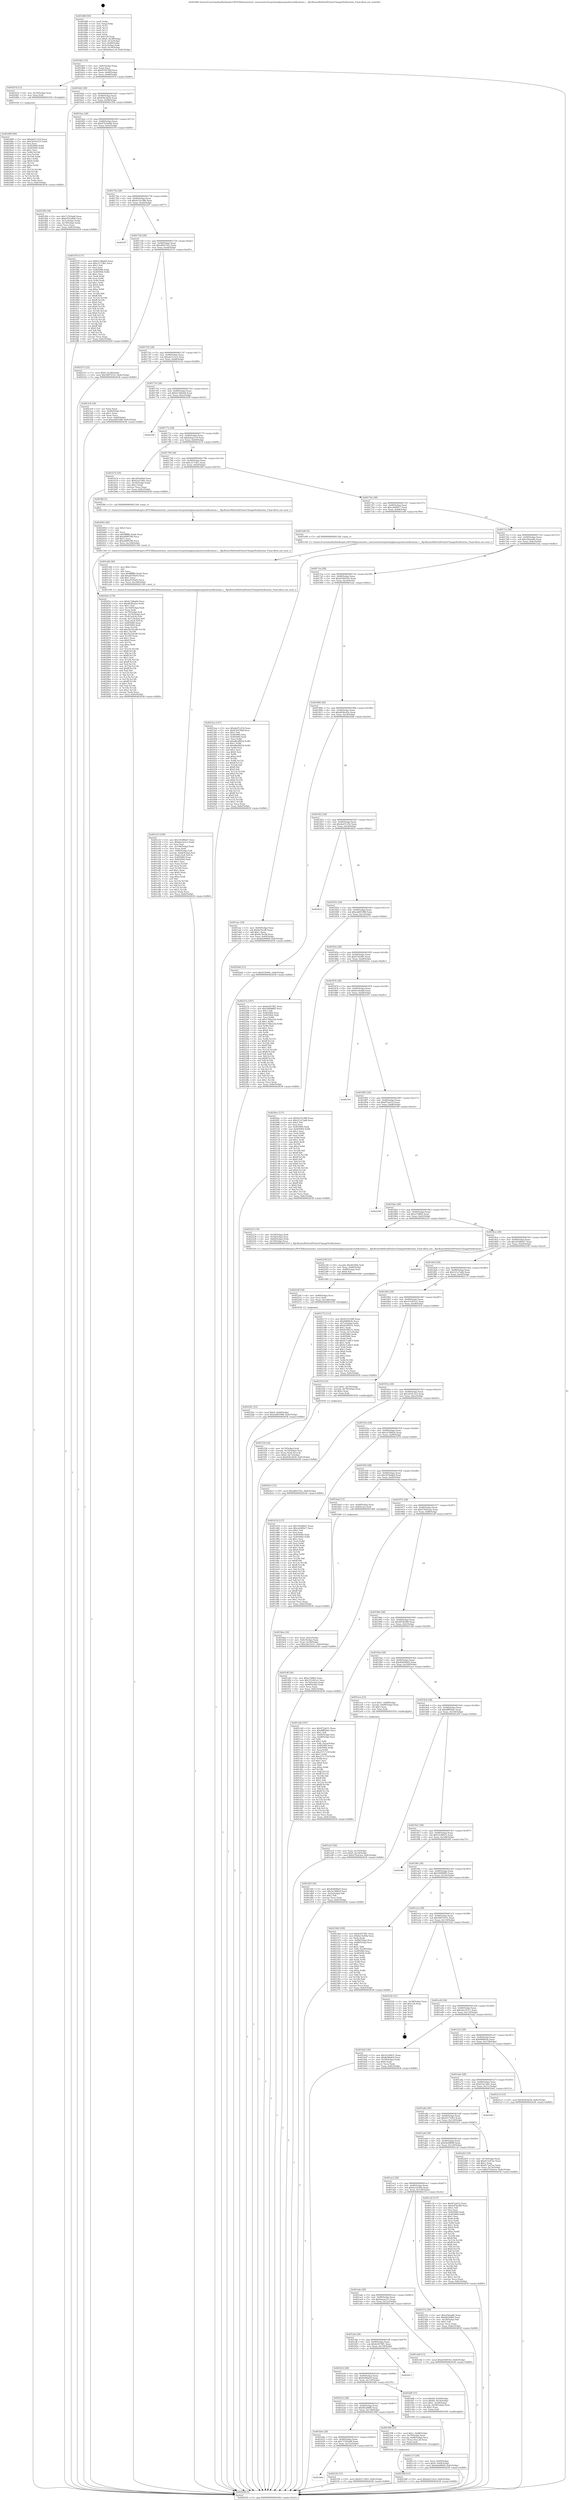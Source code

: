 digraph "0x401680" {
  label = "0x401680 (/mnt/c/Users/mathe/Desktop/tcc/POCII/binaries/extr_reactoswin32ssprintingbasespoolsvnotifications.c__RpcRouterRefreshPrinterChangeNotification_Final-ollvm.out::main(0))"
  labelloc = "t"
  node[shape=record]

  Entry [label="",width=0.3,height=0.3,shape=circle,fillcolor=black,style=filled]
  "0x4016b2" [label="{
     0x4016b2 [32]\l
     | [instrs]\l
     &nbsp;&nbsp;0x4016b2 \<+6\>: mov -0x8c(%rbp),%eax\l
     &nbsp;&nbsp;0x4016b8 \<+2\>: mov %eax,%ecx\l
     &nbsp;&nbsp;0x4016ba \<+6\>: sub $0x835476bf,%ecx\l
     &nbsp;&nbsp;0x4016c0 \<+6\>: mov %eax,-0x90(%rbp)\l
     &nbsp;&nbsp;0x4016c6 \<+6\>: mov %ecx,-0x94(%rbp)\l
     &nbsp;&nbsp;0x4016cc \<+6\>: je 000000000040247d \<main+0xdfd\>\l
  }"]
  "0x40247d" [label="{
     0x40247d [12]\l
     | [instrs]\l
     &nbsp;&nbsp;0x40247d \<+4\>: mov -0x70(%rbp),%rax\l
     &nbsp;&nbsp;0x402481 \<+3\>: mov %rax,%rdi\l
     &nbsp;&nbsp;0x402484 \<+5\>: call 0000000000401030 \<free@plt\>\l
     | [calls]\l
     &nbsp;&nbsp;0x401030 \{1\} (unknown)\l
  }"]
  "0x4016d2" [label="{
     0x4016d2 [28]\l
     | [instrs]\l
     &nbsp;&nbsp;0x4016d2 \<+5\>: jmp 00000000004016d7 \<main+0x57\>\l
     &nbsp;&nbsp;0x4016d7 \<+6\>: mov -0x90(%rbp),%eax\l
     &nbsp;&nbsp;0x4016dd \<+5\>: sub $0x859c4d30,%eax\l
     &nbsp;&nbsp;0x4016e2 \<+6\>: mov %eax,-0x98(%rbp)\l
     &nbsp;&nbsp;0x4016e8 \<+6\>: je 0000000000401f56 \<main+0x8d6\>\l
  }"]
  Exit [label="",width=0.3,height=0.3,shape=circle,fillcolor=black,style=filled,peripheries=2]
  "0x401f56" [label="{
     0x401f56 [30]\l
     | [instrs]\l
     &nbsp;&nbsp;0x401f56 \<+5\>: mov $0x71593ad8,%eax\l
     &nbsp;&nbsp;0x401f5b \<+5\>: mov $0x87b1b466,%ecx\l
     &nbsp;&nbsp;0x401f60 \<+3\>: mov -0x7c(%rbp),%edx\l
     &nbsp;&nbsp;0x401f63 \<+3\>: cmp -0x78(%rbp),%edx\l
     &nbsp;&nbsp;0x401f66 \<+3\>: cmovl %ecx,%eax\l
     &nbsp;&nbsp;0x401f69 \<+6\>: mov %eax,-0x8c(%rbp)\l
     &nbsp;&nbsp;0x401f6f \<+5\>: jmp 0000000000402638 \<main+0xfb8\>\l
  }"]
  "0x4016ee" [label="{
     0x4016ee [28]\l
     | [instrs]\l
     &nbsp;&nbsp;0x4016ee \<+5\>: jmp 00000000004016f3 \<main+0x73\>\l
     &nbsp;&nbsp;0x4016f3 \<+6\>: mov -0x90(%rbp),%eax\l
     &nbsp;&nbsp;0x4016f9 \<+5\>: sub $0x87b1b466,%eax\l
     &nbsp;&nbsp;0x4016fe \<+6\>: mov %eax,-0x9c(%rbp)\l
     &nbsp;&nbsp;0x401704 \<+6\>: je 0000000000401f74 \<main+0x8f4\>\l
  }"]
  "0x402489" [label="{
     0x402489 [90]\l
     | [instrs]\l
     &nbsp;&nbsp;0x402489 \<+5\>: mov $0xded7c254,%ecx\l
     &nbsp;&nbsp;0x40248e \<+5\>: mov $0x3d19c223,%edx\l
     &nbsp;&nbsp;0x402493 \<+2\>: xor %esi,%esi\l
     &nbsp;&nbsp;0x402495 \<+8\>: mov 0x405060,%r8d\l
     &nbsp;&nbsp;0x40249d \<+8\>: mov 0x405064,%r9d\l
     &nbsp;&nbsp;0x4024a5 \<+3\>: sub $0x1,%esi\l
     &nbsp;&nbsp;0x4024a8 \<+3\>: mov %r8d,%r10d\l
     &nbsp;&nbsp;0x4024ab \<+3\>: add %esi,%r10d\l
     &nbsp;&nbsp;0x4024ae \<+4\>: imul %r10d,%r8d\l
     &nbsp;&nbsp;0x4024b2 \<+4\>: and $0x1,%r8d\l
     &nbsp;&nbsp;0x4024b6 \<+4\>: cmp $0x0,%r8d\l
     &nbsp;&nbsp;0x4024ba \<+4\>: sete %r11b\l
     &nbsp;&nbsp;0x4024be \<+4\>: cmp $0xa,%r9d\l
     &nbsp;&nbsp;0x4024c2 \<+3\>: setl %bl\l
     &nbsp;&nbsp;0x4024c5 \<+3\>: mov %r11b,%r14b\l
     &nbsp;&nbsp;0x4024c8 \<+3\>: and %bl,%r14b\l
     &nbsp;&nbsp;0x4024cb \<+3\>: xor %bl,%r11b\l
     &nbsp;&nbsp;0x4024ce \<+3\>: or %r11b,%r14b\l
     &nbsp;&nbsp;0x4024d1 \<+4\>: test $0x1,%r14b\l
     &nbsp;&nbsp;0x4024d5 \<+3\>: cmovne %edx,%ecx\l
     &nbsp;&nbsp;0x4024d8 \<+6\>: mov %ecx,-0x8c(%rbp)\l
     &nbsp;&nbsp;0x4024de \<+5\>: jmp 0000000000402638 \<main+0xfb8\>\l
  }"]
  "0x401f74" [label="{
     0x401f74 [137]\l
     | [instrs]\l
     &nbsp;&nbsp;0x401f74 \<+5\>: mov $0xb13dba64,%eax\l
     &nbsp;&nbsp;0x401f79 \<+5\>: mov $0xc217cfb1,%ecx\l
     &nbsp;&nbsp;0x401f7e \<+2\>: mov $0x1,%dl\l
     &nbsp;&nbsp;0x401f80 \<+2\>: xor %esi,%esi\l
     &nbsp;&nbsp;0x401f82 \<+7\>: mov 0x405060,%edi\l
     &nbsp;&nbsp;0x401f89 \<+8\>: mov 0x405064,%r8d\l
     &nbsp;&nbsp;0x401f91 \<+3\>: sub $0x1,%esi\l
     &nbsp;&nbsp;0x401f94 \<+3\>: mov %edi,%r9d\l
     &nbsp;&nbsp;0x401f97 \<+3\>: add %esi,%r9d\l
     &nbsp;&nbsp;0x401f9a \<+4\>: imul %r9d,%edi\l
     &nbsp;&nbsp;0x401f9e \<+3\>: and $0x1,%edi\l
     &nbsp;&nbsp;0x401fa1 \<+3\>: cmp $0x0,%edi\l
     &nbsp;&nbsp;0x401fa4 \<+4\>: sete %r10b\l
     &nbsp;&nbsp;0x401fa8 \<+4\>: cmp $0xa,%r8d\l
     &nbsp;&nbsp;0x401fac \<+4\>: setl %r11b\l
     &nbsp;&nbsp;0x401fb0 \<+3\>: mov %r10b,%bl\l
     &nbsp;&nbsp;0x401fb3 \<+3\>: xor $0xff,%bl\l
     &nbsp;&nbsp;0x401fb6 \<+3\>: mov %r11b,%r14b\l
     &nbsp;&nbsp;0x401fb9 \<+4\>: xor $0xff,%r14b\l
     &nbsp;&nbsp;0x401fbd \<+3\>: xor $0x0,%dl\l
     &nbsp;&nbsp;0x401fc0 \<+3\>: mov %bl,%r15b\l
     &nbsp;&nbsp;0x401fc3 \<+4\>: and $0x0,%r15b\l
     &nbsp;&nbsp;0x401fc7 \<+3\>: and %dl,%r10b\l
     &nbsp;&nbsp;0x401fca \<+3\>: mov %r14b,%r12b\l
     &nbsp;&nbsp;0x401fcd \<+4\>: and $0x0,%r12b\l
     &nbsp;&nbsp;0x401fd1 \<+3\>: and %dl,%r11b\l
     &nbsp;&nbsp;0x401fd4 \<+3\>: or %r10b,%r15b\l
     &nbsp;&nbsp;0x401fd7 \<+3\>: or %r11b,%r12b\l
     &nbsp;&nbsp;0x401fda \<+3\>: xor %r12b,%r15b\l
     &nbsp;&nbsp;0x401fdd \<+3\>: or %r14b,%bl\l
     &nbsp;&nbsp;0x401fe0 \<+3\>: xor $0xff,%bl\l
     &nbsp;&nbsp;0x401fe3 \<+3\>: or $0x0,%dl\l
     &nbsp;&nbsp;0x401fe6 \<+2\>: and %dl,%bl\l
     &nbsp;&nbsp;0x401fe8 \<+3\>: or %bl,%r15b\l
     &nbsp;&nbsp;0x401feb \<+4\>: test $0x1,%r15b\l
     &nbsp;&nbsp;0x401fef \<+3\>: cmovne %ecx,%eax\l
     &nbsp;&nbsp;0x401ff2 \<+6\>: mov %eax,-0x8c(%rbp)\l
     &nbsp;&nbsp;0x401ff8 \<+5\>: jmp 0000000000402638 \<main+0xfb8\>\l
  }"]
  "0x40170a" [label="{
     0x40170a [28]\l
     | [instrs]\l
     &nbsp;&nbsp;0x40170a \<+5\>: jmp 000000000040170f \<main+0x8f\>\l
     &nbsp;&nbsp;0x40170f \<+6\>: mov -0x90(%rbp),%eax\l
     &nbsp;&nbsp;0x401715 \<+5\>: sub $0x9c55e388,%eax\l
     &nbsp;&nbsp;0x40171a \<+6\>: mov %eax,-0xa0(%rbp)\l
     &nbsp;&nbsp;0x401720 \<+6\>: je 00000000004025f7 \<main+0xf77\>\l
  }"]
  "0x4023b9" [label="{
     0x4023b9 [15]\l
     | [instrs]\l
     &nbsp;&nbsp;0x4023b9 \<+10\>: movl $0xab212a1e,-0x8c(%rbp)\l
     &nbsp;&nbsp;0x4023c3 \<+5\>: jmp 0000000000402638 \<main+0xfb8\>\l
  }"]
  "0x4025f7" [label="{
     0x4025f7\l
  }", style=dashed]
  "0x401726" [label="{
     0x401726 [28]\l
     | [instrs]\l
     &nbsp;&nbsp;0x401726 \<+5\>: jmp 000000000040172b \<main+0xab\>\l
     &nbsp;&nbsp;0x40172b \<+6\>: mov -0x90(%rbp),%eax\l
     &nbsp;&nbsp;0x401731 \<+5\>: sub $0xa8927d3c,%eax\l
     &nbsp;&nbsp;0x401736 \<+6\>: mov %eax,-0xa4(%rbp)\l
     &nbsp;&nbsp;0x40173c \<+6\>: je 0000000000402515 \<main+0xe95\>\l
  }"]
  "0x402261" [label="{
     0x402261 [25]\l
     | [instrs]\l
     &nbsp;&nbsp;0x402261 \<+10\>: movl $0x0,-0x84(%rbp)\l
     &nbsp;&nbsp;0x40226b \<+10\>: movl $0xedd91988,-0x8c(%rbp)\l
     &nbsp;&nbsp;0x402275 \<+5\>: jmp 0000000000402638 \<main+0xfb8\>\l
  }"]
  "0x402515" [label="{
     0x402515 [22]\l
     | [instrs]\l
     &nbsp;&nbsp;0x402515 \<+7\>: movl $0x0,-0x38(%rbp)\l
     &nbsp;&nbsp;0x40251c \<+10\>: movl $0x56874101,-0x8c(%rbp)\l
     &nbsp;&nbsp;0x402526 \<+5\>: jmp 0000000000402638 \<main+0xfb8\>\l
  }"]
  "0x401742" [label="{
     0x401742 [28]\l
     | [instrs]\l
     &nbsp;&nbsp;0x401742 \<+5\>: jmp 0000000000401747 \<main+0xc7\>\l
     &nbsp;&nbsp;0x401747 \<+6\>: mov -0x90(%rbp),%eax\l
     &nbsp;&nbsp;0x40174d \<+5\>: sub $0xab212a1e,%eax\l
     &nbsp;&nbsp;0x401752 \<+6\>: mov %eax,-0xa8(%rbp)\l
     &nbsp;&nbsp;0x401758 \<+6\>: je 00000000004023c8 \<main+0xd48\>\l
  }"]
  "0x40224f" [label="{
     0x40224f [18]\l
     | [instrs]\l
     &nbsp;&nbsp;0x40224f \<+4\>: mov -0x60(%rbp),%rcx\l
     &nbsp;&nbsp;0x402253 \<+3\>: mov %rcx,%rdi\l
     &nbsp;&nbsp;0x402256 \<+6\>: mov %eax,-0x148(%rbp)\l
     &nbsp;&nbsp;0x40225c \<+5\>: call 0000000000401030 \<free@plt\>\l
     | [calls]\l
     &nbsp;&nbsp;0x401030 \{1\} (unknown)\l
  }"]
  "0x4023c8" [label="{
     0x4023c8 [34]\l
     | [instrs]\l
     &nbsp;&nbsp;0x4023c8 \<+2\>: xor %eax,%eax\l
     &nbsp;&nbsp;0x4023ca \<+6\>: mov -0x84(%rbp),%ecx\l
     &nbsp;&nbsp;0x4023d0 \<+3\>: sub $0x1,%eax\l
     &nbsp;&nbsp;0x4023d3 \<+2\>: sub %eax,%ecx\l
     &nbsp;&nbsp;0x4023d5 \<+6\>: mov %ecx,-0x84(%rbp)\l
     &nbsp;&nbsp;0x4023db \<+10\>: movl $0xedd91988,-0x8c(%rbp)\l
     &nbsp;&nbsp;0x4023e5 \<+5\>: jmp 0000000000402638 \<main+0xfb8\>\l
  }"]
  "0x40175e" [label="{
     0x40175e [28]\l
     | [instrs]\l
     &nbsp;&nbsp;0x40175e \<+5\>: jmp 0000000000401763 \<main+0xe3\>\l
     &nbsp;&nbsp;0x401763 \<+6\>: mov -0x90(%rbp),%eax\l
     &nbsp;&nbsp;0x401769 \<+5\>: sub $0xb13dba64,%eax\l
     &nbsp;&nbsp;0x40176e \<+6\>: mov %eax,-0xac(%rbp)\l
     &nbsp;&nbsp;0x401774 \<+6\>: je 000000000040259f \<main+0xf1f\>\l
  }"]
  "0x402238" [label="{
     0x402238 [23]\l
     | [instrs]\l
     &nbsp;&nbsp;0x402238 \<+10\>: movabs $0x4030b6,%rdi\l
     &nbsp;&nbsp;0x402242 \<+3\>: mov %eax,-0x80(%rbp)\l
     &nbsp;&nbsp;0x402245 \<+3\>: mov -0x80(%rbp),%esi\l
     &nbsp;&nbsp;0x402248 \<+2\>: mov $0x0,%al\l
     &nbsp;&nbsp;0x40224a \<+5\>: call 0000000000401040 \<printf@plt\>\l
     | [calls]\l
     &nbsp;&nbsp;0x401040 \{1\} (unknown)\l
  }"]
  "0x40259f" [label="{
     0x40259f\l
  }", style=dashed]
  "0x40177a" [label="{
     0x40177a [28]\l
     | [instrs]\l
     &nbsp;&nbsp;0x40177a \<+5\>: jmp 000000000040177f \<main+0xff\>\l
     &nbsp;&nbsp;0x40177f \<+6\>: mov -0x90(%rbp),%eax\l
     &nbsp;&nbsp;0x401785 \<+5\>: sub $0xbebae1c9,%eax\l
     &nbsp;&nbsp;0x40178a \<+6\>: mov %eax,-0xb0(%rbp)\l
     &nbsp;&nbsp;0x401790 \<+6\>: je 0000000000401b74 \<main+0x4f4\>\l
  }"]
  "0x401b6a" [label="{
     0x401b6a\l
  }", style=dashed]
  "0x401b74" [label="{
     0x401b74 [30]\l
     | [instrs]\l
     &nbsp;&nbsp;0x401b74 \<+5\>: mov $0x3f19a9bd,%eax\l
     &nbsp;&nbsp;0x401b79 \<+5\>: mov $0x61b15d0c,%ecx\l
     &nbsp;&nbsp;0x401b7e \<+3\>: mov -0x34(%rbp),%edx\l
     &nbsp;&nbsp;0x401b81 \<+3\>: cmp $0x2,%edx\l
     &nbsp;&nbsp;0x401b84 \<+3\>: cmovne %ecx,%eax\l
     &nbsp;&nbsp;0x401b87 \<+6\>: mov %eax,-0x8c(%rbp)\l
     &nbsp;&nbsp;0x401b8d \<+5\>: jmp 0000000000402638 \<main+0xfb8\>\l
  }"]
  "0x401796" [label="{
     0x401796 [28]\l
     | [instrs]\l
     &nbsp;&nbsp;0x401796 \<+5\>: jmp 000000000040179b \<main+0x11b\>\l
     &nbsp;&nbsp;0x40179b \<+6\>: mov -0x90(%rbp),%eax\l
     &nbsp;&nbsp;0x4017a1 \<+5\>: sub $0xc217cfb1,%eax\l
     &nbsp;&nbsp;0x4017a6 \<+6\>: mov %eax,-0xb4(%rbp)\l
     &nbsp;&nbsp;0x4017ac \<+6\>: je 0000000000401ffd \<main+0x97d\>\l
  }"]
  "0x402638" [label="{
     0x402638 [5]\l
     | [instrs]\l
     &nbsp;&nbsp;0x402638 \<+5\>: jmp 00000000004016b2 \<main+0x32\>\l
  }"]
  "0x401680" [label="{
     0x401680 [50]\l
     | [instrs]\l
     &nbsp;&nbsp;0x401680 \<+1\>: push %rbp\l
     &nbsp;&nbsp;0x401681 \<+3\>: mov %rsp,%rbp\l
     &nbsp;&nbsp;0x401684 \<+2\>: push %r15\l
     &nbsp;&nbsp;0x401686 \<+2\>: push %r14\l
     &nbsp;&nbsp;0x401688 \<+2\>: push %r13\l
     &nbsp;&nbsp;0x40168a \<+2\>: push %r12\l
     &nbsp;&nbsp;0x40168c \<+1\>: push %rbx\l
     &nbsp;&nbsp;0x40168d \<+7\>: sub $0x128,%rsp\l
     &nbsp;&nbsp;0x401694 \<+7\>: movl $0x0,-0x38(%rbp)\l
     &nbsp;&nbsp;0x40169b \<+3\>: mov %edi,-0x3c(%rbp)\l
     &nbsp;&nbsp;0x40169e \<+4\>: mov %rsi,-0x48(%rbp)\l
     &nbsp;&nbsp;0x4016a2 \<+3\>: mov -0x3c(%rbp),%edi\l
     &nbsp;&nbsp;0x4016a5 \<+3\>: mov %edi,-0x34(%rbp)\l
     &nbsp;&nbsp;0x4016a8 \<+10\>: movl $0xbebae1c9,-0x8c(%rbp)\l
  }"]
  "0x4021f4" [label="{
     0x4021f4 [15]\l
     | [instrs]\l
     &nbsp;&nbsp;0x4021f4 \<+10\>: movl $0x6217ef43,-0x8c(%rbp)\l
     &nbsp;&nbsp;0x4021fe \<+5\>: jmp 0000000000402638 \<main+0xfb8\>\l
  }"]
  "0x401ffd" [label="{
     0x401ffd [5]\l
     | [instrs]\l
     &nbsp;&nbsp;0x401ffd \<+5\>: call 0000000000401160 \<next_i\>\l
     | [calls]\l
     &nbsp;&nbsp;0x401160 \{1\} (/mnt/c/Users/mathe/Desktop/tcc/POCII/binaries/extr_reactoswin32ssprintingbasespoolsvnotifications.c__RpcRouterRefreshPrinterChangeNotification_Final-ollvm.out::next_i)\l
  }"]
  "0x4017b2" [label="{
     0x4017b2 [28]\l
     | [instrs]\l
     &nbsp;&nbsp;0x4017b2 \<+5\>: jmp 00000000004017b7 \<main+0x137\>\l
     &nbsp;&nbsp;0x4017b7 \<+6\>: mov -0x90(%rbp),%eax\l
     &nbsp;&nbsp;0x4017bd \<+5\>: sub $0xca0469c7,%eax\l
     &nbsp;&nbsp;0x4017c2 \<+6\>: mov %eax,-0xb8(%rbp)\l
     &nbsp;&nbsp;0x4017c8 \<+6\>: je 0000000000401e06 \<main+0x786\>\l
  }"]
  "0x401b4e" [label="{
     0x401b4e [28]\l
     | [instrs]\l
     &nbsp;&nbsp;0x401b4e \<+5\>: jmp 0000000000401b53 \<main+0x4d3\>\l
     &nbsp;&nbsp;0x401b53 \<+6\>: mov -0x90(%rbp),%eax\l
     &nbsp;&nbsp;0x401b59 \<+5\>: sub $0x71593ad8,%eax\l
     &nbsp;&nbsp;0x401b5e \<+6\>: mov %eax,-0x13c(%rbp)\l
     &nbsp;&nbsp;0x401b64 \<+6\>: je 00000000004021f4 \<main+0xb74\>\l
  }"]
  "0x401e06" [label="{
     0x401e06 [5]\l
     | [instrs]\l
     &nbsp;&nbsp;0x401e06 \<+5\>: call 0000000000401160 \<next_i\>\l
     | [calls]\l
     &nbsp;&nbsp;0x401160 \{1\} (/mnt/c/Users/mathe/Desktop/tcc/POCII/binaries/extr_reactoswin32ssprintingbasespoolsvnotifications.c__RpcRouterRefreshPrinterChangeNotification_Final-ollvm.out::next_i)\l
  }"]
  "0x4017ce" [label="{
     0x4017ce [28]\l
     | [instrs]\l
     &nbsp;&nbsp;0x4017ce \<+5\>: jmp 00000000004017d3 \<main+0x153\>\l
     &nbsp;&nbsp;0x4017d3 \<+6\>: mov -0x90(%rbp),%eax\l
     &nbsp;&nbsp;0x4017d9 \<+5\>: sub $0xcf2bea84,%eax\l
     &nbsp;&nbsp;0x4017de \<+6\>: mov %eax,-0xbc(%rbp)\l
     &nbsp;&nbsp;0x4017e4 \<+6\>: je 00000000004023ea \<main+0xd6a\>\l
  }"]
  "0x402398" [label="{
     0x402398 [33]\l
     | [instrs]\l
     &nbsp;&nbsp;0x402398 \<+10\>: movl $0x1,-0x88(%rbp)\l
     &nbsp;&nbsp;0x4023a2 \<+4\>: mov -0x70(%rbp),%rax\l
     &nbsp;&nbsp;0x4023a6 \<+7\>: movslq -0x84(%rbp),%rcx\l
     &nbsp;&nbsp;0x4023ad \<+4\>: mov (%rax,%rcx,8),%rax\l
     &nbsp;&nbsp;0x4023b1 \<+3\>: mov %rax,%rdi\l
     &nbsp;&nbsp;0x4023b4 \<+5\>: call 0000000000401030 \<free@plt\>\l
     | [calls]\l
     &nbsp;&nbsp;0x401030 \{1\} (unknown)\l
  }"]
  "0x4023ea" [label="{
     0x4023ea [147]\l
     | [instrs]\l
     &nbsp;&nbsp;0x4023ea \<+5\>: mov $0xded7c254,%eax\l
     &nbsp;&nbsp;0x4023ef \<+5\>: mov $0x835476bf,%ecx\l
     &nbsp;&nbsp;0x4023f4 \<+2\>: mov $0x1,%dl\l
     &nbsp;&nbsp;0x4023f6 \<+7\>: mov 0x405060,%esi\l
     &nbsp;&nbsp;0x4023fd \<+7\>: mov 0x405064,%edi\l
     &nbsp;&nbsp;0x402404 \<+3\>: mov %esi,%r8d\l
     &nbsp;&nbsp;0x402407 \<+7\>: add $0xd8e48d3d,%r8d\l
     &nbsp;&nbsp;0x40240e \<+4\>: sub $0x1,%r8d\l
     &nbsp;&nbsp;0x402412 \<+7\>: sub $0xd8e48d3d,%r8d\l
     &nbsp;&nbsp;0x402419 \<+4\>: imul %r8d,%esi\l
     &nbsp;&nbsp;0x40241d \<+3\>: and $0x1,%esi\l
     &nbsp;&nbsp;0x402420 \<+3\>: cmp $0x0,%esi\l
     &nbsp;&nbsp;0x402423 \<+4\>: sete %r9b\l
     &nbsp;&nbsp;0x402427 \<+3\>: cmp $0xa,%edi\l
     &nbsp;&nbsp;0x40242a \<+4\>: setl %r10b\l
     &nbsp;&nbsp;0x40242e \<+3\>: mov %r9b,%r11b\l
     &nbsp;&nbsp;0x402431 \<+4\>: xor $0xff,%r11b\l
     &nbsp;&nbsp;0x402435 \<+3\>: mov %r10b,%bl\l
     &nbsp;&nbsp;0x402438 \<+3\>: xor $0xff,%bl\l
     &nbsp;&nbsp;0x40243b \<+3\>: xor $0x0,%dl\l
     &nbsp;&nbsp;0x40243e \<+3\>: mov %r11b,%r14b\l
     &nbsp;&nbsp;0x402441 \<+4\>: and $0x0,%r14b\l
     &nbsp;&nbsp;0x402445 \<+3\>: and %dl,%r9b\l
     &nbsp;&nbsp;0x402448 \<+3\>: mov %bl,%r15b\l
     &nbsp;&nbsp;0x40244b \<+4\>: and $0x0,%r15b\l
     &nbsp;&nbsp;0x40244f \<+3\>: and %dl,%r10b\l
     &nbsp;&nbsp;0x402452 \<+3\>: or %r9b,%r14b\l
     &nbsp;&nbsp;0x402455 \<+3\>: or %r10b,%r15b\l
     &nbsp;&nbsp;0x402458 \<+3\>: xor %r15b,%r14b\l
     &nbsp;&nbsp;0x40245b \<+3\>: or %bl,%r11b\l
     &nbsp;&nbsp;0x40245e \<+4\>: xor $0xff,%r11b\l
     &nbsp;&nbsp;0x402462 \<+3\>: or $0x0,%dl\l
     &nbsp;&nbsp;0x402465 \<+3\>: and %dl,%r11b\l
     &nbsp;&nbsp;0x402468 \<+3\>: or %r11b,%r14b\l
     &nbsp;&nbsp;0x40246b \<+4\>: test $0x1,%r14b\l
     &nbsp;&nbsp;0x40246f \<+3\>: cmovne %ecx,%eax\l
     &nbsp;&nbsp;0x402472 \<+6\>: mov %eax,-0x8c(%rbp)\l
     &nbsp;&nbsp;0x402478 \<+5\>: jmp 0000000000402638 \<main+0xfb8\>\l
  }"]
  "0x4017ea" [label="{
     0x4017ea [28]\l
     | [instrs]\l
     &nbsp;&nbsp;0x4017ea \<+5\>: jmp 00000000004017ef \<main+0x16f\>\l
     &nbsp;&nbsp;0x4017ef \<+6\>: mov -0x90(%rbp),%eax\l
     &nbsp;&nbsp;0x4017f5 \<+5\>: sub $0xd25b91b5,%eax\l
     &nbsp;&nbsp;0x4017fa \<+6\>: mov %eax,-0xc0(%rbp)\l
     &nbsp;&nbsp;0x401800 \<+6\>: je 0000000000401eac \<main+0x82c\>\l
  }"]
  "0x40202a" [label="{
     0x40202a [179]\l
     | [instrs]\l
     &nbsp;&nbsp;0x40202a \<+5\>: mov $0xb13dba64,%ecx\l
     &nbsp;&nbsp;0x40202f \<+5\>: mov $0xd638cd2a,%edx\l
     &nbsp;&nbsp;0x402034 \<+3\>: mov $0x1,%sil\l
     &nbsp;&nbsp;0x402037 \<+6\>: mov -0x144(%rbp),%edi\l
     &nbsp;&nbsp;0x40203d \<+3\>: imul %eax,%edi\l
     &nbsp;&nbsp;0x402040 \<+4\>: mov -0x70(%rbp),%r8\l
     &nbsp;&nbsp;0x402044 \<+4\>: movslq -0x74(%rbp),%r9\l
     &nbsp;&nbsp;0x402048 \<+4\>: mov (%r8,%r9,8),%r8\l
     &nbsp;&nbsp;0x40204c \<+4\>: movslq -0x7c(%rbp),%r9\l
     &nbsp;&nbsp;0x402050 \<+4\>: mov %edi,(%r8,%r9,4)\l
     &nbsp;&nbsp;0x402054 \<+7\>: mov 0x405060,%eax\l
     &nbsp;&nbsp;0x40205b \<+7\>: mov 0x405064,%edi\l
     &nbsp;&nbsp;0x402062 \<+3\>: mov %eax,%r10d\l
     &nbsp;&nbsp;0x402065 \<+7\>: add $0x5b220cd6,%r10d\l
     &nbsp;&nbsp;0x40206c \<+4\>: sub $0x1,%r10d\l
     &nbsp;&nbsp;0x402070 \<+7\>: sub $0x5b220cd6,%r10d\l
     &nbsp;&nbsp;0x402077 \<+4\>: imul %r10d,%eax\l
     &nbsp;&nbsp;0x40207b \<+3\>: and $0x1,%eax\l
     &nbsp;&nbsp;0x40207e \<+3\>: cmp $0x0,%eax\l
     &nbsp;&nbsp;0x402081 \<+4\>: sete %r11b\l
     &nbsp;&nbsp;0x402085 \<+3\>: cmp $0xa,%edi\l
     &nbsp;&nbsp;0x402088 \<+3\>: setl %bl\l
     &nbsp;&nbsp;0x40208b \<+3\>: mov %r11b,%r14b\l
     &nbsp;&nbsp;0x40208e \<+4\>: xor $0xff,%r14b\l
     &nbsp;&nbsp;0x402092 \<+3\>: mov %bl,%r15b\l
     &nbsp;&nbsp;0x402095 \<+4\>: xor $0xff,%r15b\l
     &nbsp;&nbsp;0x402099 \<+4\>: xor $0x1,%sil\l
     &nbsp;&nbsp;0x40209d \<+3\>: mov %r14b,%r12b\l
     &nbsp;&nbsp;0x4020a0 \<+4\>: and $0xff,%r12b\l
     &nbsp;&nbsp;0x4020a4 \<+3\>: and %sil,%r11b\l
     &nbsp;&nbsp;0x4020a7 \<+3\>: mov %r15b,%r13b\l
     &nbsp;&nbsp;0x4020aa \<+4\>: and $0xff,%r13b\l
     &nbsp;&nbsp;0x4020ae \<+3\>: and %sil,%bl\l
     &nbsp;&nbsp;0x4020b1 \<+3\>: or %r11b,%r12b\l
     &nbsp;&nbsp;0x4020b4 \<+3\>: or %bl,%r13b\l
     &nbsp;&nbsp;0x4020b7 \<+3\>: xor %r13b,%r12b\l
     &nbsp;&nbsp;0x4020ba \<+3\>: or %r15b,%r14b\l
     &nbsp;&nbsp;0x4020bd \<+4\>: xor $0xff,%r14b\l
     &nbsp;&nbsp;0x4020c1 \<+4\>: or $0x1,%sil\l
     &nbsp;&nbsp;0x4020c5 \<+3\>: and %sil,%r14b\l
     &nbsp;&nbsp;0x4020c8 \<+3\>: or %r14b,%r12b\l
     &nbsp;&nbsp;0x4020cb \<+4\>: test $0x1,%r12b\l
     &nbsp;&nbsp;0x4020cf \<+3\>: cmovne %edx,%ecx\l
     &nbsp;&nbsp;0x4020d2 \<+6\>: mov %ecx,-0x8c(%rbp)\l
     &nbsp;&nbsp;0x4020d8 \<+5\>: jmp 0000000000402638 \<main+0xfb8\>\l
  }"]
  "0x401eac" [label="{
     0x401eac [34]\l
     | [instrs]\l
     &nbsp;&nbsp;0x401eac \<+3\>: mov -0x64(%rbp),%eax\l
     &nbsp;&nbsp;0x401eaf \<+5\>: sub $0x6a7fccf8,%eax\l
     &nbsp;&nbsp;0x401eb4 \<+3\>: add $0x1,%eax\l
     &nbsp;&nbsp;0x401eb7 \<+5\>: add $0x6a7fccf8,%eax\l
     &nbsp;&nbsp;0x401ebc \<+3\>: mov %eax,-0x64(%rbp)\l
     &nbsp;&nbsp;0x401ebf \<+10\>: movl $0x64e8894f,-0x8c(%rbp)\l
     &nbsp;&nbsp;0x401ec9 \<+5\>: jmp 0000000000402638 \<main+0xfb8\>\l
  }"]
  "0x401806" [label="{
     0x401806 [28]\l
     | [instrs]\l
     &nbsp;&nbsp;0x401806 \<+5\>: jmp 000000000040180b \<main+0x18b\>\l
     &nbsp;&nbsp;0x40180b \<+6\>: mov -0x90(%rbp),%eax\l
     &nbsp;&nbsp;0x401811 \<+5\>: sub $0xd638cd2a,%eax\l
     &nbsp;&nbsp;0x401816 \<+6\>: mov %eax,-0xc4(%rbp)\l
     &nbsp;&nbsp;0x40181c \<+6\>: je 00000000004020dd \<main+0xa5d\>\l
  }"]
  "0x402002" [label="{
     0x402002 [40]\l
     | [instrs]\l
     &nbsp;&nbsp;0x402002 \<+5\>: mov $0x2,%ecx\l
     &nbsp;&nbsp;0x402007 \<+1\>: cltd\l
     &nbsp;&nbsp;0x402008 \<+2\>: idiv %ecx\l
     &nbsp;&nbsp;0x40200a \<+6\>: imul $0xfffffffe,%edx,%ecx\l
     &nbsp;&nbsp;0x402010 \<+6\>: add $0xa69955f6,%ecx\l
     &nbsp;&nbsp;0x402016 \<+3\>: add $0x1,%ecx\l
     &nbsp;&nbsp;0x402019 \<+6\>: sub $0xa69955f6,%ecx\l
     &nbsp;&nbsp;0x40201f \<+6\>: mov %ecx,-0x144(%rbp)\l
     &nbsp;&nbsp;0x402025 \<+5\>: call 0000000000401160 \<next_i\>\l
     | [calls]\l
     &nbsp;&nbsp;0x401160 \{1\} (/mnt/c/Users/mathe/Desktop/tcc/POCII/binaries/extr_reactoswin32ssprintingbasespoolsvnotifications.c__RpcRouterRefreshPrinterChangeNotification_Final-ollvm.out::next_i)\l
  }"]
  "0x4020dd" [label="{
     0x4020dd [15]\l
     | [instrs]\l
     &nbsp;&nbsp;0x4020dd \<+10\>: movl $0xf23fc89c,-0x8c(%rbp)\l
     &nbsp;&nbsp;0x4020e7 \<+5\>: jmp 0000000000402638 \<main+0xfb8\>\l
  }"]
  "0x401822" [label="{
     0x401822 [28]\l
     | [instrs]\l
     &nbsp;&nbsp;0x401822 \<+5\>: jmp 0000000000401827 \<main+0x1a7\>\l
     &nbsp;&nbsp;0x401827 \<+6\>: mov -0x90(%rbp),%eax\l
     &nbsp;&nbsp;0x40182d \<+5\>: sub $0xded7c254,%eax\l
     &nbsp;&nbsp;0x401832 \<+6\>: mov %eax,-0xc8(%rbp)\l
     &nbsp;&nbsp;0x401838 \<+6\>: je 0000000000402622 \<main+0xfa2\>\l
  }"]
  "0x401f34" [label="{
     0x401f34 [34]\l
     | [instrs]\l
     &nbsp;&nbsp;0x401f34 \<+4\>: mov -0x70(%rbp),%rdi\l
     &nbsp;&nbsp;0x401f38 \<+4\>: movslq -0x74(%rbp),%rcx\l
     &nbsp;&nbsp;0x401f3c \<+4\>: mov %rax,(%rdi,%rcx,8)\l
     &nbsp;&nbsp;0x401f40 \<+7\>: movl $0x0,-0x7c(%rbp)\l
     &nbsp;&nbsp;0x401f47 \<+10\>: movl $0x859c4d30,-0x8c(%rbp)\l
     &nbsp;&nbsp;0x401f51 \<+5\>: jmp 0000000000402638 \<main+0xfb8\>\l
  }"]
  "0x402622" [label="{
     0x402622\l
  }", style=dashed]
  "0x40183e" [label="{
     0x40183e [28]\l
     | [instrs]\l
     &nbsp;&nbsp;0x40183e \<+5\>: jmp 0000000000401843 \<main+0x1c3\>\l
     &nbsp;&nbsp;0x401843 \<+6\>: mov -0x90(%rbp),%eax\l
     &nbsp;&nbsp;0x401849 \<+5\>: sub $0xedd91988,%eax\l
     &nbsp;&nbsp;0x40184e \<+6\>: mov %eax,-0xcc(%rbp)\l
     &nbsp;&nbsp;0x401854 \<+6\>: je 000000000040227a \<main+0xbfa\>\l
  }"]
  "0x401ee5" [label="{
     0x401ee5 [26]\l
     | [instrs]\l
     &nbsp;&nbsp;0x401ee5 \<+4\>: mov %rax,-0x70(%rbp)\l
     &nbsp;&nbsp;0x401ee9 \<+7\>: movl $0x0,-0x74(%rbp)\l
     &nbsp;&nbsp;0x401ef0 \<+10\>: movl $0x4702b3ea,-0x8c(%rbp)\l
     &nbsp;&nbsp;0x401efa \<+5\>: jmp 0000000000402638 \<main+0xfb8\>\l
  }"]
  "0x40227a" [label="{
     0x40227a [147]\l
     | [instrs]\l
     &nbsp;&nbsp;0x40227a \<+5\>: mov $0x6c8578f1,%eax\l
     &nbsp;&nbsp;0x40227f \<+5\>: mov $0x540688f2,%ecx\l
     &nbsp;&nbsp;0x402284 \<+2\>: mov $0x1,%dl\l
     &nbsp;&nbsp;0x402286 \<+7\>: mov 0x405060,%esi\l
     &nbsp;&nbsp;0x40228d \<+7\>: mov 0x405064,%edi\l
     &nbsp;&nbsp;0x402294 \<+3\>: mov %esi,%r8d\l
     &nbsp;&nbsp;0x402297 \<+7\>: sub $0x176ba22b,%r8d\l
     &nbsp;&nbsp;0x40229e \<+4\>: sub $0x1,%r8d\l
     &nbsp;&nbsp;0x4022a2 \<+7\>: add $0x176ba22b,%r8d\l
     &nbsp;&nbsp;0x4022a9 \<+4\>: imul %r8d,%esi\l
     &nbsp;&nbsp;0x4022ad \<+3\>: and $0x1,%esi\l
     &nbsp;&nbsp;0x4022b0 \<+3\>: cmp $0x0,%esi\l
     &nbsp;&nbsp;0x4022b3 \<+4\>: sete %r9b\l
     &nbsp;&nbsp;0x4022b7 \<+3\>: cmp $0xa,%edi\l
     &nbsp;&nbsp;0x4022ba \<+4\>: setl %r10b\l
     &nbsp;&nbsp;0x4022be \<+3\>: mov %r9b,%r11b\l
     &nbsp;&nbsp;0x4022c1 \<+4\>: xor $0xff,%r11b\l
     &nbsp;&nbsp;0x4022c5 \<+3\>: mov %r10b,%bl\l
     &nbsp;&nbsp;0x4022c8 \<+3\>: xor $0xff,%bl\l
     &nbsp;&nbsp;0x4022cb \<+3\>: xor $0x1,%dl\l
     &nbsp;&nbsp;0x4022ce \<+3\>: mov %r11b,%r14b\l
     &nbsp;&nbsp;0x4022d1 \<+4\>: and $0xff,%r14b\l
     &nbsp;&nbsp;0x4022d5 \<+3\>: and %dl,%r9b\l
     &nbsp;&nbsp;0x4022d8 \<+3\>: mov %bl,%r15b\l
     &nbsp;&nbsp;0x4022db \<+4\>: and $0xff,%r15b\l
     &nbsp;&nbsp;0x4022df \<+3\>: and %dl,%r10b\l
     &nbsp;&nbsp;0x4022e2 \<+3\>: or %r9b,%r14b\l
     &nbsp;&nbsp;0x4022e5 \<+3\>: or %r10b,%r15b\l
     &nbsp;&nbsp;0x4022e8 \<+3\>: xor %r15b,%r14b\l
     &nbsp;&nbsp;0x4022eb \<+3\>: or %bl,%r11b\l
     &nbsp;&nbsp;0x4022ee \<+4\>: xor $0xff,%r11b\l
     &nbsp;&nbsp;0x4022f2 \<+3\>: or $0x1,%dl\l
     &nbsp;&nbsp;0x4022f5 \<+3\>: and %dl,%r11b\l
     &nbsp;&nbsp;0x4022f8 \<+3\>: or %r11b,%r14b\l
     &nbsp;&nbsp;0x4022fb \<+4\>: test $0x1,%r14b\l
     &nbsp;&nbsp;0x4022ff \<+3\>: cmovne %ecx,%eax\l
     &nbsp;&nbsp;0x402302 \<+6\>: mov %eax,-0x8c(%rbp)\l
     &nbsp;&nbsp;0x402308 \<+5\>: jmp 0000000000402638 \<main+0xfb8\>\l
  }"]
  "0x40185a" [label="{
     0x40185a [28]\l
     | [instrs]\l
     &nbsp;&nbsp;0x40185a \<+5\>: jmp 000000000040185f \<main+0x1df\>\l
     &nbsp;&nbsp;0x40185f \<+6\>: mov -0x90(%rbp),%eax\l
     &nbsp;&nbsp;0x401865 \<+5\>: sub $0xf23fc89c,%eax\l
     &nbsp;&nbsp;0x40186a \<+6\>: mov %eax,-0xd0(%rbp)\l
     &nbsp;&nbsp;0x401870 \<+6\>: je 00000000004020ec \<main+0xa6c\>\l
  }"]
  "0x401e33" [label="{
     0x401e33 [106]\l
     | [instrs]\l
     &nbsp;&nbsp;0x401e33 \<+5\>: mov $0x183d8eb7,%ecx\l
     &nbsp;&nbsp;0x401e38 \<+5\>: mov $0x6ae2a3c3,%edx\l
     &nbsp;&nbsp;0x401e3d \<+2\>: xor %esi,%esi\l
     &nbsp;&nbsp;0x401e3f \<+6\>: mov -0x140(%rbp),%edi\l
     &nbsp;&nbsp;0x401e45 \<+3\>: imul %eax,%edi\l
     &nbsp;&nbsp;0x401e48 \<+4\>: mov -0x60(%rbp),%r8\l
     &nbsp;&nbsp;0x401e4c \<+4\>: movslq -0x64(%rbp),%r9\l
     &nbsp;&nbsp;0x401e50 \<+4\>: mov %edi,(%r8,%r9,4)\l
     &nbsp;&nbsp;0x401e54 \<+7\>: mov 0x405060,%eax\l
     &nbsp;&nbsp;0x401e5b \<+7\>: mov 0x405064,%edi\l
     &nbsp;&nbsp;0x401e62 \<+3\>: sub $0x1,%esi\l
     &nbsp;&nbsp;0x401e65 \<+3\>: mov %eax,%r10d\l
     &nbsp;&nbsp;0x401e68 \<+3\>: add %esi,%r10d\l
     &nbsp;&nbsp;0x401e6b \<+4\>: imul %r10d,%eax\l
     &nbsp;&nbsp;0x401e6f \<+3\>: and $0x1,%eax\l
     &nbsp;&nbsp;0x401e72 \<+3\>: cmp $0x0,%eax\l
     &nbsp;&nbsp;0x401e75 \<+4\>: sete %r11b\l
     &nbsp;&nbsp;0x401e79 \<+3\>: cmp $0xa,%edi\l
     &nbsp;&nbsp;0x401e7c \<+3\>: setl %bl\l
     &nbsp;&nbsp;0x401e7f \<+3\>: mov %r11b,%r14b\l
     &nbsp;&nbsp;0x401e82 \<+3\>: and %bl,%r14b\l
     &nbsp;&nbsp;0x401e85 \<+3\>: xor %bl,%r11b\l
     &nbsp;&nbsp;0x401e88 \<+3\>: or %r11b,%r14b\l
     &nbsp;&nbsp;0x401e8b \<+4\>: test $0x1,%r14b\l
     &nbsp;&nbsp;0x401e8f \<+3\>: cmovne %edx,%ecx\l
     &nbsp;&nbsp;0x401e92 \<+6\>: mov %ecx,-0x8c(%rbp)\l
     &nbsp;&nbsp;0x401e98 \<+5\>: jmp 0000000000402638 \<main+0xfb8\>\l
  }"]
  "0x4020ec" [label="{
     0x4020ec [137]\l
     | [instrs]\l
     &nbsp;&nbsp;0x4020ec \<+5\>: mov $0x9c55e388,%eax\l
     &nbsp;&nbsp;0x4020f1 \<+5\>: mov $0x221e7ad6,%ecx\l
     &nbsp;&nbsp;0x4020f6 \<+2\>: mov $0x1,%dl\l
     &nbsp;&nbsp;0x4020f8 \<+2\>: xor %esi,%esi\l
     &nbsp;&nbsp;0x4020fa \<+7\>: mov 0x405060,%edi\l
     &nbsp;&nbsp;0x402101 \<+8\>: mov 0x405064,%r8d\l
     &nbsp;&nbsp;0x402109 \<+3\>: sub $0x1,%esi\l
     &nbsp;&nbsp;0x40210c \<+3\>: mov %edi,%r9d\l
     &nbsp;&nbsp;0x40210f \<+3\>: add %esi,%r9d\l
     &nbsp;&nbsp;0x402112 \<+4\>: imul %r9d,%edi\l
     &nbsp;&nbsp;0x402116 \<+3\>: and $0x1,%edi\l
     &nbsp;&nbsp;0x402119 \<+3\>: cmp $0x0,%edi\l
     &nbsp;&nbsp;0x40211c \<+4\>: sete %r10b\l
     &nbsp;&nbsp;0x402120 \<+4\>: cmp $0xa,%r8d\l
     &nbsp;&nbsp;0x402124 \<+4\>: setl %r11b\l
     &nbsp;&nbsp;0x402128 \<+3\>: mov %r10b,%bl\l
     &nbsp;&nbsp;0x40212b \<+3\>: xor $0xff,%bl\l
     &nbsp;&nbsp;0x40212e \<+3\>: mov %r11b,%r14b\l
     &nbsp;&nbsp;0x402131 \<+4\>: xor $0xff,%r14b\l
     &nbsp;&nbsp;0x402135 \<+3\>: xor $0x0,%dl\l
     &nbsp;&nbsp;0x402138 \<+3\>: mov %bl,%r15b\l
     &nbsp;&nbsp;0x40213b \<+4\>: and $0x0,%r15b\l
     &nbsp;&nbsp;0x40213f \<+3\>: and %dl,%r10b\l
     &nbsp;&nbsp;0x402142 \<+3\>: mov %r14b,%r12b\l
     &nbsp;&nbsp;0x402145 \<+4\>: and $0x0,%r12b\l
     &nbsp;&nbsp;0x402149 \<+3\>: and %dl,%r11b\l
     &nbsp;&nbsp;0x40214c \<+3\>: or %r10b,%r15b\l
     &nbsp;&nbsp;0x40214f \<+3\>: or %r11b,%r12b\l
     &nbsp;&nbsp;0x402152 \<+3\>: xor %r12b,%r15b\l
     &nbsp;&nbsp;0x402155 \<+3\>: or %r14b,%bl\l
     &nbsp;&nbsp;0x402158 \<+3\>: xor $0xff,%bl\l
     &nbsp;&nbsp;0x40215b \<+3\>: or $0x0,%dl\l
     &nbsp;&nbsp;0x40215e \<+2\>: and %dl,%bl\l
     &nbsp;&nbsp;0x402160 \<+3\>: or %bl,%r15b\l
     &nbsp;&nbsp;0x402163 \<+4\>: test $0x1,%r15b\l
     &nbsp;&nbsp;0x402167 \<+3\>: cmovne %ecx,%eax\l
     &nbsp;&nbsp;0x40216a \<+6\>: mov %eax,-0x8c(%rbp)\l
     &nbsp;&nbsp;0x402170 \<+5\>: jmp 0000000000402638 \<main+0xfb8\>\l
  }"]
  "0x401876" [label="{
     0x401876 [28]\l
     | [instrs]\l
     &nbsp;&nbsp;0x401876 \<+5\>: jmp 000000000040187b \<main+0x1fb\>\l
     &nbsp;&nbsp;0x40187b \<+6\>: mov -0x90(%rbp),%eax\l
     &nbsp;&nbsp;0x401881 \<+5\>: sub $0xfec92ab8,%eax\l
     &nbsp;&nbsp;0x401886 \<+6\>: mov %eax,-0xd4(%rbp)\l
     &nbsp;&nbsp;0x40188c \<+6\>: je 0000000000402501 \<main+0xe81\>\l
  }"]
  "0x401e0b" [label="{
     0x401e0b [40]\l
     | [instrs]\l
     &nbsp;&nbsp;0x401e0b \<+5\>: mov $0x2,%ecx\l
     &nbsp;&nbsp;0x401e10 \<+1\>: cltd\l
     &nbsp;&nbsp;0x401e11 \<+2\>: idiv %ecx\l
     &nbsp;&nbsp;0x401e13 \<+6\>: imul $0xfffffffe,%edx,%ecx\l
     &nbsp;&nbsp;0x401e19 \<+6\>: add $0xaf539a93,%ecx\l
     &nbsp;&nbsp;0x401e1f \<+3\>: add $0x1,%ecx\l
     &nbsp;&nbsp;0x401e22 \<+6\>: sub $0xaf539a93,%ecx\l
     &nbsp;&nbsp;0x401e28 \<+6\>: mov %ecx,-0x140(%rbp)\l
     &nbsp;&nbsp;0x401e2e \<+5\>: call 0000000000401160 \<next_i\>\l
     | [calls]\l
     &nbsp;&nbsp;0x401160 \{1\} (/mnt/c/Users/mathe/Desktop/tcc/POCII/binaries/extr_reactoswin32ssprintingbasespoolsvnotifications.c__RpcRouterRefreshPrinterChangeNotification_Final-ollvm.out::next_i)\l
  }"]
  "0x402501" [label="{
     0x402501\l
  }", style=dashed]
  "0x401892" [label="{
     0x401892 [28]\l
     | [instrs]\l
     &nbsp;&nbsp;0x401892 \<+5\>: jmp 0000000000401897 \<main+0x217\>\l
     &nbsp;&nbsp;0x401897 \<+6\>: mov -0x90(%rbp),%eax\l
     &nbsp;&nbsp;0x40189d \<+5\>: sub $0x872a033,%eax\l
     &nbsp;&nbsp;0x4018a2 \<+6\>: mov %eax,-0xd8(%rbp)\l
     &nbsp;&nbsp;0x4018a8 \<+6\>: je 0000000000402540 \<main+0xec0\>\l
  }"]
  "0x401c15" [label="{
     0x401c15 [26]\l
     | [instrs]\l
     &nbsp;&nbsp;0x401c15 \<+4\>: mov %rax,-0x60(%rbp)\l
     &nbsp;&nbsp;0x401c19 \<+7\>: movl $0x0,-0x64(%rbp)\l
     &nbsp;&nbsp;0x401c20 \<+10\>: movl $0x64e8894f,-0x8c(%rbp)\l
     &nbsp;&nbsp;0x401c2a \<+5\>: jmp 0000000000402638 \<main+0xfb8\>\l
  }"]
  "0x402540" [label="{
     0x402540\l
  }", style=dashed]
  "0x4018ae" [label="{
     0x4018ae [28]\l
     | [instrs]\l
     &nbsp;&nbsp;0x4018ae \<+5\>: jmp 00000000004018b3 \<main+0x233\>\l
     &nbsp;&nbsp;0x4018b3 \<+6\>: mov -0x90(%rbp),%eax\l
     &nbsp;&nbsp;0x4018b9 \<+5\>: sub $0xa15f662,%eax\l
     &nbsp;&nbsp;0x4018be \<+6\>: mov %eax,-0xdc(%rbp)\l
     &nbsp;&nbsp;0x4018c4 \<+6\>: je 0000000000402225 \<main+0xba5\>\l
  }"]
  "0x401b32" [label="{
     0x401b32 [28]\l
     | [instrs]\l
     &nbsp;&nbsp;0x401b32 \<+5\>: jmp 0000000000401b37 \<main+0x4b7\>\l
     &nbsp;&nbsp;0x401b37 \<+6\>: mov -0x90(%rbp),%eax\l
     &nbsp;&nbsp;0x401b3d \<+5\>: sub $0x6fe268f6,%eax\l
     &nbsp;&nbsp;0x401b42 \<+6\>: mov %eax,-0x138(%rbp)\l
     &nbsp;&nbsp;0x401b48 \<+6\>: je 0000000000402398 \<main+0xd18\>\l
  }"]
  "0x402225" [label="{
     0x402225 [19]\l
     | [instrs]\l
     &nbsp;&nbsp;0x402225 \<+3\>: mov -0x50(%rbp),%edi\l
     &nbsp;&nbsp;0x402228 \<+3\>: mov -0x54(%rbp),%esi\l
     &nbsp;&nbsp;0x40222b \<+4\>: mov -0x60(%rbp),%rdx\l
     &nbsp;&nbsp;0x40222f \<+4\>: mov -0x70(%rbp),%rcx\l
     &nbsp;&nbsp;0x402233 \<+5\>: call 0000000000401410 \<_RpcRouterRefreshPrinterChangeNotification\>\l
     | [calls]\l
     &nbsp;&nbsp;0x401410 \{1\} (/mnt/c/Users/mathe/Desktop/tcc/POCII/binaries/extr_reactoswin32ssprintingbasespoolsvnotifications.c__RpcRouterRefreshPrinterChangeNotification_Final-ollvm.out::_RpcRouterRefreshPrinterChangeNotification)\l
  }"]
  "0x4018ca" [label="{
     0x4018ca [28]\l
     | [instrs]\l
     &nbsp;&nbsp;0x4018ca \<+5\>: jmp 00000000004018cf \<main+0x24f\>\l
     &nbsp;&nbsp;0x4018cf \<+6\>: mov -0x90(%rbp),%eax\l
     &nbsp;&nbsp;0x4018d5 \<+5\>: sub $0x183d8eb7,%eax\l
     &nbsp;&nbsp;0x4018da \<+6\>: mov %eax,-0xe0(%rbp)\l
     &nbsp;&nbsp;0x4018e0 \<+6\>: je 000000000040254f \<main+0xecf\>\l
  }"]
  "0x401bf0" [label="{
     0x401bf0 [37]\l
     | [instrs]\l
     &nbsp;&nbsp;0x401bf0 \<+7\>: movl $0x64,-0x50(%rbp)\l
     &nbsp;&nbsp;0x401bf7 \<+7\>: movl $0x64,-0x54(%rbp)\l
     &nbsp;&nbsp;0x401bfe \<+7\>: movl $0x1,-0x58(%rbp)\l
     &nbsp;&nbsp;0x401c05 \<+4\>: movslq -0x58(%rbp),%rax\l
     &nbsp;&nbsp;0x401c09 \<+4\>: shl $0x2,%rax\l
     &nbsp;&nbsp;0x401c0d \<+3\>: mov %rax,%rdi\l
     &nbsp;&nbsp;0x401c10 \<+5\>: call 0000000000401050 \<malloc@plt\>\l
     | [calls]\l
     &nbsp;&nbsp;0x401050 \{1\} (unknown)\l
  }"]
  "0x40254f" [label="{
     0x40254f\l
  }", style=dashed]
  "0x4018e6" [label="{
     0x4018e6 [28]\l
     | [instrs]\l
     &nbsp;&nbsp;0x4018e6 \<+5\>: jmp 00000000004018eb \<main+0x26b\>\l
     &nbsp;&nbsp;0x4018eb \<+6\>: mov -0x90(%rbp),%eax\l
     &nbsp;&nbsp;0x4018f1 \<+5\>: sub $0x221e7ad6,%eax\l
     &nbsp;&nbsp;0x4018f6 \<+6\>: mov %eax,-0xe4(%rbp)\l
     &nbsp;&nbsp;0x4018fc \<+6\>: je 0000000000402175 \<main+0xaf5\>\l
  }"]
  "0x401b16" [label="{
     0x401b16 [28]\l
     | [instrs]\l
     &nbsp;&nbsp;0x401b16 \<+5\>: jmp 0000000000401b1b \<main+0x49b\>\l
     &nbsp;&nbsp;0x401b1b \<+6\>: mov -0x90(%rbp),%eax\l
     &nbsp;&nbsp;0x401b21 \<+5\>: sub $0x6e08afc0,%eax\l
     &nbsp;&nbsp;0x401b26 \<+6\>: mov %eax,-0x134(%rbp)\l
     &nbsp;&nbsp;0x401b2c \<+6\>: je 0000000000401bf0 \<main+0x570\>\l
  }"]
  "0x402175" [label="{
     0x402175 [112]\l
     | [instrs]\l
     &nbsp;&nbsp;0x402175 \<+5\>: mov $0x9c55e388,%eax\l
     &nbsp;&nbsp;0x40217a \<+5\>: mov $0x606f0cfe,%ecx\l
     &nbsp;&nbsp;0x40217f \<+3\>: mov -0x7c(%rbp),%edx\l
     &nbsp;&nbsp;0x402182 \<+6\>: add $0x825f6531,%edx\l
     &nbsp;&nbsp;0x402188 \<+3\>: add $0x1,%edx\l
     &nbsp;&nbsp;0x40218b \<+6\>: sub $0x825f6531,%edx\l
     &nbsp;&nbsp;0x402191 \<+3\>: mov %edx,-0x7c(%rbp)\l
     &nbsp;&nbsp;0x402194 \<+7\>: mov 0x405060,%edx\l
     &nbsp;&nbsp;0x40219b \<+7\>: mov 0x405064,%esi\l
     &nbsp;&nbsp;0x4021a2 \<+2\>: mov %edx,%edi\l
     &nbsp;&nbsp;0x4021a4 \<+6\>: add $0x6c7cddc5,%edi\l
     &nbsp;&nbsp;0x4021aa \<+3\>: sub $0x1,%edi\l
     &nbsp;&nbsp;0x4021ad \<+6\>: sub $0x6c7cddc5,%edi\l
     &nbsp;&nbsp;0x4021b3 \<+3\>: imul %edi,%edx\l
     &nbsp;&nbsp;0x4021b6 \<+3\>: and $0x1,%edx\l
     &nbsp;&nbsp;0x4021b9 \<+3\>: cmp $0x0,%edx\l
     &nbsp;&nbsp;0x4021bc \<+4\>: sete %r8b\l
     &nbsp;&nbsp;0x4021c0 \<+3\>: cmp $0xa,%esi\l
     &nbsp;&nbsp;0x4021c3 \<+4\>: setl %r9b\l
     &nbsp;&nbsp;0x4021c7 \<+3\>: mov %r8b,%r10b\l
     &nbsp;&nbsp;0x4021ca \<+3\>: and %r9b,%r10b\l
     &nbsp;&nbsp;0x4021cd \<+3\>: xor %r9b,%r8b\l
     &nbsp;&nbsp;0x4021d0 \<+3\>: or %r8b,%r10b\l
     &nbsp;&nbsp;0x4021d3 \<+4\>: test $0x1,%r10b\l
     &nbsp;&nbsp;0x4021d7 \<+3\>: cmovne %ecx,%eax\l
     &nbsp;&nbsp;0x4021da \<+6\>: mov %eax,-0x8c(%rbp)\l
     &nbsp;&nbsp;0x4021e0 \<+5\>: jmp 0000000000402638 \<main+0xfb8\>\l
  }"]
  "0x401902" [label="{
     0x401902 [28]\l
     | [instrs]\l
     &nbsp;&nbsp;0x401902 \<+5\>: jmp 0000000000401907 \<main+0x287\>\l
     &nbsp;&nbsp;0x401907 \<+6\>: mov -0x90(%rbp),%eax\l
     &nbsp;&nbsp;0x40190d \<+5\>: sub $0x331491a1,%eax\l
     &nbsp;&nbsp;0x401912 \<+6\>: mov %eax,-0xe8(%rbp)\l
     &nbsp;&nbsp;0x401918 \<+6\>: je 0000000000401f1d \<main+0x89d\>\l
  }"]
  "0x402613" [label="{
     0x402613\l
  }", style=dashed]
  "0x401f1d" [label="{
     0x401f1d [23]\l
     | [instrs]\l
     &nbsp;&nbsp;0x401f1d \<+7\>: movl $0x1,-0x78(%rbp)\l
     &nbsp;&nbsp;0x401f24 \<+4\>: movslq -0x78(%rbp),%rax\l
     &nbsp;&nbsp;0x401f28 \<+4\>: shl $0x2,%rax\l
     &nbsp;&nbsp;0x401f2c \<+3\>: mov %rax,%rdi\l
     &nbsp;&nbsp;0x401f2f \<+5\>: call 0000000000401050 \<malloc@plt\>\l
     | [calls]\l
     &nbsp;&nbsp;0x401050 \{1\} (unknown)\l
  }"]
  "0x40191e" [label="{
     0x40191e [28]\l
     | [instrs]\l
     &nbsp;&nbsp;0x40191e \<+5\>: jmp 0000000000401923 \<main+0x2a3\>\l
     &nbsp;&nbsp;0x401923 \<+6\>: mov -0x90(%rbp),%eax\l
     &nbsp;&nbsp;0x401929 \<+5\>: sub $0x3d19c223,%eax\l
     &nbsp;&nbsp;0x40192e \<+6\>: mov %eax,-0xec(%rbp)\l
     &nbsp;&nbsp;0x401934 \<+6\>: je 00000000004024e3 \<main+0xe63\>\l
  }"]
  "0x401afa" [label="{
     0x401afa [28]\l
     | [instrs]\l
     &nbsp;&nbsp;0x401afa \<+5\>: jmp 0000000000401aff \<main+0x47f\>\l
     &nbsp;&nbsp;0x401aff \<+6\>: mov -0x90(%rbp),%eax\l
     &nbsp;&nbsp;0x401b05 \<+5\>: sub $0x6c8578f1,%eax\l
     &nbsp;&nbsp;0x401b0a \<+6\>: mov %eax,-0x130(%rbp)\l
     &nbsp;&nbsp;0x401b10 \<+6\>: je 0000000000402613 \<main+0xf93\>\l
  }"]
  "0x4024e3" [label="{
     0x4024e3 [15]\l
     | [instrs]\l
     &nbsp;&nbsp;0x4024e3 \<+10\>: movl $0xa8927d3c,-0x8c(%rbp)\l
     &nbsp;&nbsp;0x4024ed \<+5\>: jmp 0000000000402638 \<main+0xfb8\>\l
  }"]
  "0x40193a" [label="{
     0x40193a [28]\l
     | [instrs]\l
     &nbsp;&nbsp;0x40193a \<+5\>: jmp 000000000040193f \<main+0x2bf\>\l
     &nbsp;&nbsp;0x40193f \<+6\>: mov -0x90(%rbp),%eax\l
     &nbsp;&nbsp;0x401945 \<+5\>: sub $0x3e78fd5d,%eax\l
     &nbsp;&nbsp;0x40194a \<+6\>: mov %eax,-0xf0(%rbp)\l
     &nbsp;&nbsp;0x401950 \<+6\>: je 0000000000401d7d \<main+0x6fd\>\l
  }"]
  "0x401e9d" [label="{
     0x401e9d [15]\l
     | [instrs]\l
     &nbsp;&nbsp;0x401e9d \<+10\>: movl $0xd25b91b5,-0x8c(%rbp)\l
     &nbsp;&nbsp;0x401ea7 \<+5\>: jmp 0000000000402638 \<main+0xfb8\>\l
  }"]
  "0x401d7d" [label="{
     0x401d7d [137]\l
     | [instrs]\l
     &nbsp;&nbsp;0x401d7d \<+5\>: mov $0x183d8eb7,%eax\l
     &nbsp;&nbsp;0x401d82 \<+5\>: mov $0xca0469c7,%ecx\l
     &nbsp;&nbsp;0x401d87 \<+2\>: mov $0x1,%dl\l
     &nbsp;&nbsp;0x401d89 \<+2\>: xor %esi,%esi\l
     &nbsp;&nbsp;0x401d8b \<+7\>: mov 0x405060,%edi\l
     &nbsp;&nbsp;0x401d92 \<+8\>: mov 0x405064,%r8d\l
     &nbsp;&nbsp;0x401d9a \<+3\>: sub $0x1,%esi\l
     &nbsp;&nbsp;0x401d9d \<+3\>: mov %edi,%r9d\l
     &nbsp;&nbsp;0x401da0 \<+3\>: add %esi,%r9d\l
     &nbsp;&nbsp;0x401da3 \<+4\>: imul %r9d,%edi\l
     &nbsp;&nbsp;0x401da7 \<+3\>: and $0x1,%edi\l
     &nbsp;&nbsp;0x401daa \<+3\>: cmp $0x0,%edi\l
     &nbsp;&nbsp;0x401dad \<+4\>: sete %r10b\l
     &nbsp;&nbsp;0x401db1 \<+4\>: cmp $0xa,%r8d\l
     &nbsp;&nbsp;0x401db5 \<+4\>: setl %r11b\l
     &nbsp;&nbsp;0x401db9 \<+3\>: mov %r10b,%bl\l
     &nbsp;&nbsp;0x401dbc \<+3\>: xor $0xff,%bl\l
     &nbsp;&nbsp;0x401dbf \<+3\>: mov %r11b,%r14b\l
     &nbsp;&nbsp;0x401dc2 \<+4\>: xor $0xff,%r14b\l
     &nbsp;&nbsp;0x401dc6 \<+3\>: xor $0x0,%dl\l
     &nbsp;&nbsp;0x401dc9 \<+3\>: mov %bl,%r15b\l
     &nbsp;&nbsp;0x401dcc \<+4\>: and $0x0,%r15b\l
     &nbsp;&nbsp;0x401dd0 \<+3\>: and %dl,%r10b\l
     &nbsp;&nbsp;0x401dd3 \<+3\>: mov %r14b,%r12b\l
     &nbsp;&nbsp;0x401dd6 \<+4\>: and $0x0,%r12b\l
     &nbsp;&nbsp;0x401dda \<+3\>: and %dl,%r11b\l
     &nbsp;&nbsp;0x401ddd \<+3\>: or %r10b,%r15b\l
     &nbsp;&nbsp;0x401de0 \<+3\>: or %r11b,%r12b\l
     &nbsp;&nbsp;0x401de3 \<+3\>: xor %r12b,%r15b\l
     &nbsp;&nbsp;0x401de6 \<+3\>: or %r14b,%bl\l
     &nbsp;&nbsp;0x401de9 \<+3\>: xor $0xff,%bl\l
     &nbsp;&nbsp;0x401dec \<+3\>: or $0x0,%dl\l
     &nbsp;&nbsp;0x401def \<+2\>: and %dl,%bl\l
     &nbsp;&nbsp;0x401df1 \<+3\>: or %bl,%r15b\l
     &nbsp;&nbsp;0x401df4 \<+4\>: test $0x1,%r15b\l
     &nbsp;&nbsp;0x401df8 \<+3\>: cmovne %ecx,%eax\l
     &nbsp;&nbsp;0x401dfb \<+6\>: mov %eax,-0x8c(%rbp)\l
     &nbsp;&nbsp;0x401e01 \<+5\>: jmp 0000000000402638 \<main+0xfb8\>\l
  }"]
  "0x401956" [label="{
     0x401956 [28]\l
     | [instrs]\l
     &nbsp;&nbsp;0x401956 \<+5\>: jmp 000000000040195b \<main+0x2db\>\l
     &nbsp;&nbsp;0x40195b \<+6\>: mov -0x90(%rbp),%eax\l
     &nbsp;&nbsp;0x401961 \<+5\>: sub $0x3f19a9bd,%eax\l
     &nbsp;&nbsp;0x401966 \<+6\>: mov %eax,-0xf4(%rbp)\l
     &nbsp;&nbsp;0x40196c \<+6\>: je 0000000000401bad \<main+0x52d\>\l
  }"]
  "0x401ade" [label="{
     0x401ade [28]\l
     | [instrs]\l
     &nbsp;&nbsp;0x401ade \<+5\>: jmp 0000000000401ae3 \<main+0x463\>\l
     &nbsp;&nbsp;0x401ae3 \<+6\>: mov -0x90(%rbp),%eax\l
     &nbsp;&nbsp;0x401ae9 \<+5\>: sub $0x6ae2a3c3,%eax\l
     &nbsp;&nbsp;0x401aee \<+6\>: mov %eax,-0x12c(%rbp)\l
     &nbsp;&nbsp;0x401af4 \<+6\>: je 0000000000401e9d \<main+0x81d\>\l
  }"]
  "0x401bad" [label="{
     0x401bad [13]\l
     | [instrs]\l
     &nbsp;&nbsp;0x401bad \<+4\>: mov -0x48(%rbp),%rax\l
     &nbsp;&nbsp;0x401bb1 \<+4\>: mov 0x8(%rax),%rdi\l
     &nbsp;&nbsp;0x401bb5 \<+5\>: call 0000000000401060 \<atoi@plt\>\l
     | [calls]\l
     &nbsp;&nbsp;0x401060 \{1\} (unknown)\l
  }"]
  "0x401972" [label="{
     0x401972 [28]\l
     | [instrs]\l
     &nbsp;&nbsp;0x401972 \<+5\>: jmp 0000000000401977 \<main+0x2f7\>\l
     &nbsp;&nbsp;0x401977 \<+6\>: mov -0x90(%rbp),%eax\l
     &nbsp;&nbsp;0x40197d \<+5\>: sub $0x4702b3ea,%eax\l
     &nbsp;&nbsp;0x401982 \<+6\>: mov %eax,-0xf8(%rbp)\l
     &nbsp;&nbsp;0x401988 \<+6\>: je 0000000000401eff \<main+0x87f\>\l
  }"]
  "0x401bba" [label="{
     0x401bba [24]\l
     | [instrs]\l
     &nbsp;&nbsp;0x401bba \<+3\>: mov %eax,-0x4c(%rbp)\l
     &nbsp;&nbsp;0x401bbd \<+3\>: mov -0x4c(%rbp),%eax\l
     &nbsp;&nbsp;0x401bc0 \<+3\>: mov %eax,-0x30(%rbp)\l
     &nbsp;&nbsp;0x401bc3 \<+10\>: movl $0x5de14311,-0x8c(%rbp)\l
     &nbsp;&nbsp;0x401bcd \<+5\>: jmp 0000000000402638 \<main+0xfb8\>\l
  }"]
  "0x40237a" [label="{
     0x40237a [30]\l
     | [instrs]\l
     &nbsp;&nbsp;0x40237a \<+5\>: mov $0xcf2bea84,%eax\l
     &nbsp;&nbsp;0x40237f \<+5\>: mov $0x6fe268f6,%ecx\l
     &nbsp;&nbsp;0x402384 \<+3\>: mov -0x29(%rbp),%dl\l
     &nbsp;&nbsp;0x402387 \<+3\>: test $0x1,%dl\l
     &nbsp;&nbsp;0x40238a \<+3\>: cmovne %ecx,%eax\l
     &nbsp;&nbsp;0x40238d \<+6\>: mov %eax,-0x8c(%rbp)\l
     &nbsp;&nbsp;0x402393 \<+5\>: jmp 0000000000402638 \<main+0xfb8\>\l
  }"]
  "0x401eff" [label="{
     0x401eff [30]\l
     | [instrs]\l
     &nbsp;&nbsp;0x401eff \<+5\>: mov $0xa15f662,%eax\l
     &nbsp;&nbsp;0x401f04 \<+5\>: mov $0x331491a1,%ecx\l
     &nbsp;&nbsp;0x401f09 \<+3\>: mov -0x74(%rbp),%edx\l
     &nbsp;&nbsp;0x401f0c \<+3\>: cmp -0x68(%rbp),%edx\l
     &nbsp;&nbsp;0x401f0f \<+3\>: cmovl %ecx,%eax\l
     &nbsp;&nbsp;0x401f12 \<+6\>: mov %eax,-0x8c(%rbp)\l
     &nbsp;&nbsp;0x401f18 \<+5\>: jmp 0000000000402638 \<main+0xfb8\>\l
  }"]
  "0x40198e" [label="{
     0x40198e [28]\l
     | [instrs]\l
     &nbsp;&nbsp;0x40198e \<+5\>: jmp 0000000000401993 \<main+0x313\>\l
     &nbsp;&nbsp;0x401993 \<+6\>: mov -0x90(%rbp),%eax\l
     &nbsp;&nbsp;0x401999 \<+5\>: sub $0x497fa389,%eax\l
     &nbsp;&nbsp;0x40199e \<+6\>: mov %eax,-0xfc(%rbp)\l
     &nbsp;&nbsp;0x4019a4 \<+6\>: je 0000000000401cb8 \<main+0x638\>\l
  }"]
  "0x401ac2" [label="{
     0x401ac2 [28]\l
     | [instrs]\l
     &nbsp;&nbsp;0x401ac2 \<+5\>: jmp 0000000000401ac7 \<main+0x447\>\l
     &nbsp;&nbsp;0x401ac7 \<+6\>: mov -0x90(%rbp),%eax\l
     &nbsp;&nbsp;0x401acd \<+5\>: sub $0x6a14c69a,%eax\l
     &nbsp;&nbsp;0x401ad2 \<+6\>: mov %eax,-0x128(%rbp)\l
     &nbsp;&nbsp;0x401ad8 \<+6\>: je 000000000040237a \<main+0xcfa\>\l
  }"]
  "0x401cb8" [label="{
     0x401cb8 [167]\l
     | [instrs]\l
     &nbsp;&nbsp;0x401cb8 \<+5\>: mov $0x872a033,%eax\l
     &nbsp;&nbsp;0x401cbd \<+5\>: mov $0x4ff95b0c,%ecx\l
     &nbsp;&nbsp;0x401cc2 \<+2\>: mov $0x1,%dl\l
     &nbsp;&nbsp;0x401cc4 \<+3\>: mov -0x64(%rbp),%esi\l
     &nbsp;&nbsp;0x401cc7 \<+3\>: cmp -0x58(%rbp),%esi\l
     &nbsp;&nbsp;0x401cca \<+4\>: setl %dil\l
     &nbsp;&nbsp;0x401cce \<+4\>: and $0x1,%dil\l
     &nbsp;&nbsp;0x401cd2 \<+4\>: mov %dil,-0x2a(%rbp)\l
     &nbsp;&nbsp;0x401cd6 \<+7\>: mov 0x405060,%esi\l
     &nbsp;&nbsp;0x401cdd \<+8\>: mov 0x405064,%r8d\l
     &nbsp;&nbsp;0x401ce5 \<+3\>: mov %esi,%r9d\l
     &nbsp;&nbsp;0x401ce8 \<+7\>: sub $0x257c7c5f,%r9d\l
     &nbsp;&nbsp;0x401cef \<+4\>: sub $0x1,%r9d\l
     &nbsp;&nbsp;0x401cf3 \<+7\>: add $0x257c7c5f,%r9d\l
     &nbsp;&nbsp;0x401cfa \<+4\>: imul %r9d,%esi\l
     &nbsp;&nbsp;0x401cfe \<+3\>: and $0x1,%esi\l
     &nbsp;&nbsp;0x401d01 \<+3\>: cmp $0x0,%esi\l
     &nbsp;&nbsp;0x401d04 \<+4\>: sete %dil\l
     &nbsp;&nbsp;0x401d08 \<+4\>: cmp $0xa,%r8d\l
     &nbsp;&nbsp;0x401d0c \<+4\>: setl %r10b\l
     &nbsp;&nbsp;0x401d10 \<+3\>: mov %dil,%r11b\l
     &nbsp;&nbsp;0x401d13 \<+4\>: xor $0xff,%r11b\l
     &nbsp;&nbsp;0x401d17 \<+3\>: mov %r10b,%bl\l
     &nbsp;&nbsp;0x401d1a \<+3\>: xor $0xff,%bl\l
     &nbsp;&nbsp;0x401d1d \<+3\>: xor $0x1,%dl\l
     &nbsp;&nbsp;0x401d20 \<+3\>: mov %r11b,%r14b\l
     &nbsp;&nbsp;0x401d23 \<+4\>: and $0xff,%r14b\l
     &nbsp;&nbsp;0x401d27 \<+3\>: and %dl,%dil\l
     &nbsp;&nbsp;0x401d2a \<+3\>: mov %bl,%r15b\l
     &nbsp;&nbsp;0x401d2d \<+4\>: and $0xff,%r15b\l
     &nbsp;&nbsp;0x401d31 \<+3\>: and %dl,%r10b\l
     &nbsp;&nbsp;0x401d34 \<+3\>: or %dil,%r14b\l
     &nbsp;&nbsp;0x401d37 \<+3\>: or %r10b,%r15b\l
     &nbsp;&nbsp;0x401d3a \<+3\>: xor %r15b,%r14b\l
     &nbsp;&nbsp;0x401d3d \<+3\>: or %bl,%r11b\l
     &nbsp;&nbsp;0x401d40 \<+4\>: xor $0xff,%r11b\l
     &nbsp;&nbsp;0x401d44 \<+3\>: or $0x1,%dl\l
     &nbsp;&nbsp;0x401d47 \<+3\>: and %dl,%r11b\l
     &nbsp;&nbsp;0x401d4a \<+3\>: or %r11b,%r14b\l
     &nbsp;&nbsp;0x401d4d \<+4\>: test $0x1,%r14b\l
     &nbsp;&nbsp;0x401d51 \<+3\>: cmovne %ecx,%eax\l
     &nbsp;&nbsp;0x401d54 \<+6\>: mov %eax,-0x8c(%rbp)\l
     &nbsp;&nbsp;0x401d5a \<+5\>: jmp 0000000000402638 \<main+0xfb8\>\l
  }"]
  "0x4019aa" [label="{
     0x4019aa [28]\l
     | [instrs]\l
     &nbsp;&nbsp;0x4019aa \<+5\>: jmp 00000000004019af \<main+0x32f\>\l
     &nbsp;&nbsp;0x4019af \<+6\>: mov -0x90(%rbp),%eax\l
     &nbsp;&nbsp;0x4019b5 \<+5\>: sub $0x4b409bd3,%eax\l
     &nbsp;&nbsp;0x4019ba \<+6\>: mov %eax,-0x100(%rbp)\l
     &nbsp;&nbsp;0x4019c0 \<+6\>: je 0000000000401ece \<main+0x84e\>\l
  }"]
  "0x401c2f" [label="{
     0x401c2f [137]\l
     | [instrs]\l
     &nbsp;&nbsp;0x401c2f \<+5\>: mov $0x872a033,%eax\l
     &nbsp;&nbsp;0x401c34 \<+5\>: mov $0x497fa389,%ecx\l
     &nbsp;&nbsp;0x401c39 \<+2\>: mov $0x1,%dl\l
     &nbsp;&nbsp;0x401c3b \<+2\>: xor %esi,%esi\l
     &nbsp;&nbsp;0x401c3d \<+7\>: mov 0x405060,%edi\l
     &nbsp;&nbsp;0x401c44 \<+8\>: mov 0x405064,%r8d\l
     &nbsp;&nbsp;0x401c4c \<+3\>: sub $0x1,%esi\l
     &nbsp;&nbsp;0x401c4f \<+3\>: mov %edi,%r9d\l
     &nbsp;&nbsp;0x401c52 \<+3\>: add %esi,%r9d\l
     &nbsp;&nbsp;0x401c55 \<+4\>: imul %r9d,%edi\l
     &nbsp;&nbsp;0x401c59 \<+3\>: and $0x1,%edi\l
     &nbsp;&nbsp;0x401c5c \<+3\>: cmp $0x0,%edi\l
     &nbsp;&nbsp;0x401c5f \<+4\>: sete %r10b\l
     &nbsp;&nbsp;0x401c63 \<+4\>: cmp $0xa,%r8d\l
     &nbsp;&nbsp;0x401c67 \<+4\>: setl %r11b\l
     &nbsp;&nbsp;0x401c6b \<+3\>: mov %r10b,%bl\l
     &nbsp;&nbsp;0x401c6e \<+3\>: xor $0xff,%bl\l
     &nbsp;&nbsp;0x401c71 \<+3\>: mov %r11b,%r14b\l
     &nbsp;&nbsp;0x401c74 \<+4\>: xor $0xff,%r14b\l
     &nbsp;&nbsp;0x401c78 \<+3\>: xor $0x0,%dl\l
     &nbsp;&nbsp;0x401c7b \<+3\>: mov %bl,%r15b\l
     &nbsp;&nbsp;0x401c7e \<+4\>: and $0x0,%r15b\l
     &nbsp;&nbsp;0x401c82 \<+3\>: and %dl,%r10b\l
     &nbsp;&nbsp;0x401c85 \<+3\>: mov %r14b,%r12b\l
     &nbsp;&nbsp;0x401c88 \<+4\>: and $0x0,%r12b\l
     &nbsp;&nbsp;0x401c8c \<+3\>: and %dl,%r11b\l
     &nbsp;&nbsp;0x401c8f \<+3\>: or %r10b,%r15b\l
     &nbsp;&nbsp;0x401c92 \<+3\>: or %r11b,%r12b\l
     &nbsp;&nbsp;0x401c95 \<+3\>: xor %r12b,%r15b\l
     &nbsp;&nbsp;0x401c98 \<+3\>: or %r14b,%bl\l
     &nbsp;&nbsp;0x401c9b \<+3\>: xor $0xff,%bl\l
     &nbsp;&nbsp;0x401c9e \<+3\>: or $0x0,%dl\l
     &nbsp;&nbsp;0x401ca1 \<+2\>: and %dl,%bl\l
     &nbsp;&nbsp;0x401ca3 \<+3\>: or %bl,%r15b\l
     &nbsp;&nbsp;0x401ca6 \<+4\>: test $0x1,%r15b\l
     &nbsp;&nbsp;0x401caa \<+3\>: cmovne %ecx,%eax\l
     &nbsp;&nbsp;0x401cad \<+6\>: mov %eax,-0x8c(%rbp)\l
     &nbsp;&nbsp;0x401cb3 \<+5\>: jmp 0000000000402638 \<main+0xfb8\>\l
  }"]
  "0x401ece" [label="{
     0x401ece [23]\l
     | [instrs]\l
     &nbsp;&nbsp;0x401ece \<+7\>: movl $0x1,-0x68(%rbp)\l
     &nbsp;&nbsp;0x401ed5 \<+4\>: movslq -0x68(%rbp),%rax\l
     &nbsp;&nbsp;0x401ed9 \<+4\>: shl $0x3,%rax\l
     &nbsp;&nbsp;0x401edd \<+3\>: mov %rax,%rdi\l
     &nbsp;&nbsp;0x401ee0 \<+5\>: call 0000000000401050 \<malloc@plt\>\l
     | [calls]\l
     &nbsp;&nbsp;0x401050 \{1\} (unknown)\l
  }"]
  "0x4019c6" [label="{
     0x4019c6 [28]\l
     | [instrs]\l
     &nbsp;&nbsp;0x4019c6 \<+5\>: jmp 00000000004019cb \<main+0x34b\>\l
     &nbsp;&nbsp;0x4019cb \<+6\>: mov -0x90(%rbp),%eax\l
     &nbsp;&nbsp;0x4019d1 \<+5\>: sub $0x4ff95b0c,%eax\l
     &nbsp;&nbsp;0x4019d6 \<+6\>: mov %eax,-0x104(%rbp)\l
     &nbsp;&nbsp;0x4019dc \<+6\>: je 0000000000401d5f \<main+0x6df\>\l
  }"]
  "0x401aa6" [label="{
     0x401aa6 [28]\l
     | [instrs]\l
     &nbsp;&nbsp;0x401aa6 \<+5\>: jmp 0000000000401aab \<main+0x42b\>\l
     &nbsp;&nbsp;0x401aab \<+6\>: mov -0x90(%rbp),%eax\l
     &nbsp;&nbsp;0x401ab1 \<+5\>: sub $0x64e8894f,%eax\l
     &nbsp;&nbsp;0x401ab6 \<+6\>: mov %eax,-0x124(%rbp)\l
     &nbsp;&nbsp;0x401abc \<+6\>: je 0000000000401c2f \<main+0x5af\>\l
  }"]
  "0x401d5f" [label="{
     0x401d5f [30]\l
     | [instrs]\l
     &nbsp;&nbsp;0x401d5f \<+5\>: mov $0x4b409bd3,%eax\l
     &nbsp;&nbsp;0x401d64 \<+5\>: mov $0x3e78fd5d,%ecx\l
     &nbsp;&nbsp;0x401d69 \<+3\>: mov -0x2a(%rbp),%dl\l
     &nbsp;&nbsp;0x401d6c \<+3\>: test $0x1,%dl\l
     &nbsp;&nbsp;0x401d6f \<+3\>: cmovne %ecx,%eax\l
     &nbsp;&nbsp;0x401d72 \<+6\>: mov %eax,-0x8c(%rbp)\l
     &nbsp;&nbsp;0x401d78 \<+5\>: jmp 0000000000402638 \<main+0xfb8\>\l
  }"]
  "0x4019e2" [label="{
     0x4019e2 [28]\l
     | [instrs]\l
     &nbsp;&nbsp;0x4019e2 \<+5\>: jmp 00000000004019e7 \<main+0x367\>\l
     &nbsp;&nbsp;0x4019e7 \<+6\>: mov -0x90(%rbp),%eax\l
     &nbsp;&nbsp;0x4019ed \<+5\>: sub $0x52c6f421,%eax\l
     &nbsp;&nbsp;0x4019f2 \<+6\>: mov %eax,-0x108(%rbp)\l
     &nbsp;&nbsp;0x4019f8 \<+6\>: je 00000000004024f2 \<main+0xe72\>\l
  }"]
  "0x402203" [label="{
     0x402203 [34]\l
     | [instrs]\l
     &nbsp;&nbsp;0x402203 \<+3\>: mov -0x74(%rbp),%eax\l
     &nbsp;&nbsp;0x402206 \<+5\>: add $0x817ad7ee,%eax\l
     &nbsp;&nbsp;0x40220b \<+3\>: add $0x1,%eax\l
     &nbsp;&nbsp;0x40220e \<+5\>: sub $0x817ad7ee,%eax\l
     &nbsp;&nbsp;0x402213 \<+3\>: mov %eax,-0x74(%rbp)\l
     &nbsp;&nbsp;0x402216 \<+10\>: movl $0x4702b3ea,-0x8c(%rbp)\l
     &nbsp;&nbsp;0x402220 \<+5\>: jmp 0000000000402638 \<main+0xfb8\>\l
  }"]
  "0x4024f2" [label="{
     0x4024f2\l
  }", style=dashed]
  "0x4019fe" [label="{
     0x4019fe [28]\l
     | [instrs]\l
     &nbsp;&nbsp;0x4019fe \<+5\>: jmp 0000000000401a03 \<main+0x383\>\l
     &nbsp;&nbsp;0x401a03 \<+6\>: mov -0x90(%rbp),%eax\l
     &nbsp;&nbsp;0x401a09 \<+5\>: sub $0x540688f2,%eax\l
     &nbsp;&nbsp;0x401a0e \<+6\>: mov %eax,-0x10c(%rbp)\l
     &nbsp;&nbsp;0x401a14 \<+6\>: je 000000000040230d \<main+0xc8d\>\l
  }"]
  "0x401a8a" [label="{
     0x401a8a [28]\l
     | [instrs]\l
     &nbsp;&nbsp;0x401a8a \<+5\>: jmp 0000000000401a8f \<main+0x40f\>\l
     &nbsp;&nbsp;0x401a8f \<+6\>: mov -0x90(%rbp),%eax\l
     &nbsp;&nbsp;0x401a95 \<+5\>: sub $0x6217ef43,%eax\l
     &nbsp;&nbsp;0x401a9a \<+6\>: mov %eax,-0x120(%rbp)\l
     &nbsp;&nbsp;0x401aa0 \<+6\>: je 0000000000402203 \<main+0xb83\>\l
  }"]
  "0x40230d" [label="{
     0x40230d [109]\l
     | [instrs]\l
     &nbsp;&nbsp;0x40230d \<+5\>: mov $0x6c8578f1,%eax\l
     &nbsp;&nbsp;0x402312 \<+5\>: mov $0x6a14c69a,%ecx\l
     &nbsp;&nbsp;0x402317 \<+2\>: xor %edx,%edx\l
     &nbsp;&nbsp;0x402319 \<+6\>: mov -0x84(%rbp),%esi\l
     &nbsp;&nbsp;0x40231f \<+3\>: cmp -0x68(%rbp),%esi\l
     &nbsp;&nbsp;0x402322 \<+4\>: setl %dil\l
     &nbsp;&nbsp;0x402326 \<+4\>: and $0x1,%dil\l
     &nbsp;&nbsp;0x40232a \<+4\>: mov %dil,-0x29(%rbp)\l
     &nbsp;&nbsp;0x40232e \<+7\>: mov 0x405060,%esi\l
     &nbsp;&nbsp;0x402335 \<+8\>: mov 0x405064,%r8d\l
     &nbsp;&nbsp;0x40233d \<+3\>: sub $0x1,%edx\l
     &nbsp;&nbsp;0x402340 \<+3\>: mov %esi,%r9d\l
     &nbsp;&nbsp;0x402343 \<+3\>: add %edx,%r9d\l
     &nbsp;&nbsp;0x402346 \<+4\>: imul %r9d,%esi\l
     &nbsp;&nbsp;0x40234a \<+3\>: and $0x1,%esi\l
     &nbsp;&nbsp;0x40234d \<+3\>: cmp $0x0,%esi\l
     &nbsp;&nbsp;0x402350 \<+4\>: sete %dil\l
     &nbsp;&nbsp;0x402354 \<+4\>: cmp $0xa,%r8d\l
     &nbsp;&nbsp;0x402358 \<+4\>: setl %r10b\l
     &nbsp;&nbsp;0x40235c \<+3\>: mov %dil,%r11b\l
     &nbsp;&nbsp;0x40235f \<+3\>: and %r10b,%r11b\l
     &nbsp;&nbsp;0x402362 \<+3\>: xor %r10b,%dil\l
     &nbsp;&nbsp;0x402365 \<+3\>: or %dil,%r11b\l
     &nbsp;&nbsp;0x402368 \<+4\>: test $0x1,%r11b\l
     &nbsp;&nbsp;0x40236c \<+3\>: cmovne %ecx,%eax\l
     &nbsp;&nbsp;0x40236f \<+6\>: mov %eax,-0x8c(%rbp)\l
     &nbsp;&nbsp;0x402375 \<+5\>: jmp 0000000000402638 \<main+0xfb8\>\l
  }"]
  "0x401a1a" [label="{
     0x401a1a [28]\l
     | [instrs]\l
     &nbsp;&nbsp;0x401a1a \<+5\>: jmp 0000000000401a1f \<main+0x39f\>\l
     &nbsp;&nbsp;0x401a1f \<+6\>: mov -0x90(%rbp),%eax\l
     &nbsp;&nbsp;0x401a25 \<+5\>: sub $0x56874101,%eax\l
     &nbsp;&nbsp;0x401a2a \<+6\>: mov %eax,-0x110(%rbp)\l
     &nbsp;&nbsp;0x401a30 \<+6\>: je 000000000040252b \<main+0xeab\>\l
  }"]
  "0x401b92" [label="{
     0x401b92\l
  }", style=dashed]
  "0x40252b" [label="{
     0x40252b [21]\l
     | [instrs]\l
     &nbsp;&nbsp;0x40252b \<+3\>: mov -0x38(%rbp),%eax\l
     &nbsp;&nbsp;0x40252e \<+7\>: add $0x128,%rsp\l
     &nbsp;&nbsp;0x402535 \<+1\>: pop %rbx\l
     &nbsp;&nbsp;0x402536 \<+2\>: pop %r12\l
     &nbsp;&nbsp;0x402538 \<+2\>: pop %r13\l
     &nbsp;&nbsp;0x40253a \<+2\>: pop %r14\l
     &nbsp;&nbsp;0x40253c \<+2\>: pop %r15\l
     &nbsp;&nbsp;0x40253e \<+1\>: pop %rbp\l
     &nbsp;&nbsp;0x40253f \<+1\>: ret\l
  }"]
  "0x401a36" [label="{
     0x401a36 [28]\l
     | [instrs]\l
     &nbsp;&nbsp;0x401a36 \<+5\>: jmp 0000000000401a3b \<main+0x3bb\>\l
     &nbsp;&nbsp;0x401a3b \<+6\>: mov -0x90(%rbp),%eax\l
     &nbsp;&nbsp;0x401a41 \<+5\>: sub $0x5de14311,%eax\l
     &nbsp;&nbsp;0x401a46 \<+6\>: mov %eax,-0x114(%rbp)\l
     &nbsp;&nbsp;0x401a4c \<+6\>: je 0000000000401bd2 \<main+0x552\>\l
  }"]
  "0x401a6e" [label="{
     0x401a6e [28]\l
     | [instrs]\l
     &nbsp;&nbsp;0x401a6e \<+5\>: jmp 0000000000401a73 \<main+0x3f3\>\l
     &nbsp;&nbsp;0x401a73 \<+6\>: mov -0x90(%rbp),%eax\l
     &nbsp;&nbsp;0x401a79 \<+5\>: sub $0x61b15d0c,%eax\l
     &nbsp;&nbsp;0x401a7e \<+6\>: mov %eax,-0x11c(%rbp)\l
     &nbsp;&nbsp;0x401a84 \<+6\>: je 0000000000401b92 \<main+0x512\>\l
  }"]
  "0x401bd2" [label="{
     0x401bd2 [30]\l
     | [instrs]\l
     &nbsp;&nbsp;0x401bd2 \<+5\>: mov $0x52c6f421,%eax\l
     &nbsp;&nbsp;0x401bd7 \<+5\>: mov $0x6e08afc0,%ecx\l
     &nbsp;&nbsp;0x401bdc \<+3\>: mov -0x30(%rbp),%edx\l
     &nbsp;&nbsp;0x401bdf \<+3\>: cmp $0x0,%edx\l
     &nbsp;&nbsp;0x401be2 \<+3\>: cmove %ecx,%eax\l
     &nbsp;&nbsp;0x401be5 \<+6\>: mov %eax,-0x8c(%rbp)\l
     &nbsp;&nbsp;0x401beb \<+5\>: jmp 0000000000402638 \<main+0xfb8\>\l
  }"]
  "0x401a52" [label="{
     0x401a52 [28]\l
     | [instrs]\l
     &nbsp;&nbsp;0x401a52 \<+5\>: jmp 0000000000401a57 \<main+0x3d7\>\l
     &nbsp;&nbsp;0x401a57 \<+6\>: mov -0x90(%rbp),%eax\l
     &nbsp;&nbsp;0x401a5d \<+5\>: sub $0x606f0cfe,%eax\l
     &nbsp;&nbsp;0x401a62 \<+6\>: mov %eax,-0x118(%rbp)\l
     &nbsp;&nbsp;0x401a68 \<+6\>: je 00000000004021e5 \<main+0xb65\>\l
  }"]
  "0x4021e5" [label="{
     0x4021e5 [15]\l
     | [instrs]\l
     &nbsp;&nbsp;0x4021e5 \<+10\>: movl $0x859c4d30,-0x8c(%rbp)\l
     &nbsp;&nbsp;0x4021ef \<+5\>: jmp 0000000000402638 \<main+0xfb8\>\l
  }"]
  Entry -> "0x401680" [label=" 1"]
  "0x4016b2" -> "0x40247d" [label=" 1"]
  "0x4016b2" -> "0x4016d2" [label=" 41"]
  "0x40252b" -> Exit [label=" 1"]
  "0x4016d2" -> "0x401f56" [label=" 2"]
  "0x4016d2" -> "0x4016ee" [label=" 39"]
  "0x402515" -> "0x402638" [label=" 1"]
  "0x4016ee" -> "0x401f74" [label=" 1"]
  "0x4016ee" -> "0x40170a" [label=" 38"]
  "0x4024e3" -> "0x402638" [label=" 1"]
  "0x40170a" -> "0x4025f7" [label=" 0"]
  "0x40170a" -> "0x401726" [label=" 38"]
  "0x402489" -> "0x402638" [label=" 1"]
  "0x401726" -> "0x402515" [label=" 1"]
  "0x401726" -> "0x401742" [label=" 37"]
  "0x40247d" -> "0x402489" [label=" 1"]
  "0x401742" -> "0x4023c8" [label=" 1"]
  "0x401742" -> "0x40175e" [label=" 36"]
  "0x4023ea" -> "0x402638" [label=" 1"]
  "0x40175e" -> "0x40259f" [label=" 0"]
  "0x40175e" -> "0x40177a" [label=" 36"]
  "0x4023c8" -> "0x402638" [label=" 1"]
  "0x40177a" -> "0x401b74" [label=" 1"]
  "0x40177a" -> "0x401796" [label=" 35"]
  "0x401b74" -> "0x402638" [label=" 1"]
  "0x401680" -> "0x4016b2" [label=" 1"]
  "0x402638" -> "0x4016b2" [label=" 41"]
  "0x4023b9" -> "0x402638" [label=" 1"]
  "0x401796" -> "0x401ffd" [label=" 1"]
  "0x401796" -> "0x4017b2" [label=" 34"]
  "0x402398" -> "0x4023b9" [label=" 1"]
  "0x4017b2" -> "0x401e06" [label=" 1"]
  "0x4017b2" -> "0x4017ce" [label=" 33"]
  "0x40230d" -> "0x402638" [label=" 2"]
  "0x4017ce" -> "0x4023ea" [label=" 1"]
  "0x4017ce" -> "0x4017ea" [label=" 32"]
  "0x40227a" -> "0x402638" [label=" 2"]
  "0x4017ea" -> "0x401eac" [label=" 1"]
  "0x4017ea" -> "0x401806" [label=" 31"]
  "0x40224f" -> "0x402261" [label=" 1"]
  "0x401806" -> "0x4020dd" [label=" 1"]
  "0x401806" -> "0x401822" [label=" 30"]
  "0x402238" -> "0x40224f" [label=" 1"]
  "0x401822" -> "0x402622" [label=" 0"]
  "0x401822" -> "0x40183e" [label=" 30"]
  "0x402225" -> "0x402238" [label=" 1"]
  "0x40183e" -> "0x40227a" [label=" 2"]
  "0x40183e" -> "0x40185a" [label=" 28"]
  "0x402203" -> "0x402638" [label=" 1"]
  "0x40185a" -> "0x4020ec" [label=" 1"]
  "0x40185a" -> "0x401876" [label=" 27"]
  "0x4021f4" -> "0x402638" [label=" 1"]
  "0x401876" -> "0x402501" [label=" 0"]
  "0x401876" -> "0x401892" [label=" 27"]
  "0x401b4e" -> "0x401b6a" [label=" 0"]
  "0x401892" -> "0x402540" [label=" 0"]
  "0x401892" -> "0x4018ae" [label=" 27"]
  "0x401b4e" -> "0x4021f4" [label=" 1"]
  "0x4018ae" -> "0x402225" [label=" 1"]
  "0x4018ae" -> "0x4018ca" [label=" 26"]
  "0x40237a" -> "0x402638" [label=" 2"]
  "0x4018ca" -> "0x40254f" [label=" 0"]
  "0x4018ca" -> "0x4018e6" [label=" 26"]
  "0x401b32" -> "0x401b4e" [label=" 1"]
  "0x4018e6" -> "0x402175" [label=" 1"]
  "0x4018e6" -> "0x401902" [label=" 25"]
  "0x402261" -> "0x402638" [label=" 1"]
  "0x401902" -> "0x401f1d" [label=" 1"]
  "0x401902" -> "0x40191e" [label=" 24"]
  "0x4021e5" -> "0x402638" [label=" 1"]
  "0x40191e" -> "0x4024e3" [label=" 1"]
  "0x40191e" -> "0x40193a" [label=" 23"]
  "0x4020ec" -> "0x402638" [label=" 1"]
  "0x40193a" -> "0x401d7d" [label=" 1"]
  "0x40193a" -> "0x401956" [label=" 22"]
  "0x4020dd" -> "0x402638" [label=" 1"]
  "0x401956" -> "0x401bad" [label=" 1"]
  "0x401956" -> "0x401972" [label=" 21"]
  "0x401bad" -> "0x401bba" [label=" 1"]
  "0x401bba" -> "0x402638" [label=" 1"]
  "0x402002" -> "0x40202a" [label=" 1"]
  "0x401972" -> "0x401eff" [label=" 2"]
  "0x401972" -> "0x40198e" [label=" 19"]
  "0x401ffd" -> "0x402002" [label=" 1"]
  "0x40198e" -> "0x401cb8" [label=" 2"]
  "0x40198e" -> "0x4019aa" [label=" 17"]
  "0x401f56" -> "0x402638" [label=" 2"]
  "0x4019aa" -> "0x401ece" [label=" 1"]
  "0x4019aa" -> "0x4019c6" [label=" 16"]
  "0x401f34" -> "0x402638" [label=" 1"]
  "0x4019c6" -> "0x401d5f" [label=" 2"]
  "0x4019c6" -> "0x4019e2" [label=" 14"]
  "0x401eff" -> "0x402638" [label=" 2"]
  "0x4019e2" -> "0x4024f2" [label=" 0"]
  "0x4019e2" -> "0x4019fe" [label=" 14"]
  "0x401ee5" -> "0x402638" [label=" 1"]
  "0x4019fe" -> "0x40230d" [label=" 2"]
  "0x4019fe" -> "0x401a1a" [label=" 12"]
  "0x401eac" -> "0x402638" [label=" 1"]
  "0x401a1a" -> "0x40252b" [label=" 1"]
  "0x401a1a" -> "0x401a36" [label=" 11"]
  "0x401e9d" -> "0x402638" [label=" 1"]
  "0x401a36" -> "0x401bd2" [label=" 1"]
  "0x401a36" -> "0x401a52" [label=" 10"]
  "0x401bd2" -> "0x402638" [label=" 1"]
  "0x401e0b" -> "0x401e33" [label=" 1"]
  "0x401a52" -> "0x4021e5" [label=" 1"]
  "0x401a52" -> "0x401a6e" [label=" 9"]
  "0x401e33" -> "0x402638" [label=" 1"]
  "0x401a6e" -> "0x401b92" [label=" 0"]
  "0x401a6e" -> "0x401a8a" [label=" 9"]
  "0x401ece" -> "0x401ee5" [label=" 1"]
  "0x401a8a" -> "0x402203" [label=" 1"]
  "0x401a8a" -> "0x401aa6" [label=" 8"]
  "0x401f1d" -> "0x401f34" [label=" 1"]
  "0x401aa6" -> "0x401c2f" [label=" 2"]
  "0x401aa6" -> "0x401ac2" [label=" 6"]
  "0x401f74" -> "0x402638" [label=" 1"]
  "0x401ac2" -> "0x40237a" [label=" 2"]
  "0x401ac2" -> "0x401ade" [label=" 4"]
  "0x40202a" -> "0x402638" [label=" 1"]
  "0x401ade" -> "0x401e9d" [label=" 1"]
  "0x401ade" -> "0x401afa" [label=" 3"]
  "0x402175" -> "0x402638" [label=" 1"]
  "0x401afa" -> "0x402613" [label=" 0"]
  "0x401afa" -> "0x401b16" [label=" 3"]
  "0x401b32" -> "0x402398" [label=" 1"]
  "0x401b16" -> "0x401bf0" [label=" 1"]
  "0x401b16" -> "0x401b32" [label=" 2"]
  "0x401bf0" -> "0x401c15" [label=" 1"]
  "0x401c15" -> "0x402638" [label=" 1"]
  "0x401c2f" -> "0x402638" [label=" 2"]
  "0x401cb8" -> "0x402638" [label=" 2"]
  "0x401d5f" -> "0x402638" [label=" 2"]
  "0x401d7d" -> "0x402638" [label=" 1"]
  "0x401e06" -> "0x401e0b" [label=" 1"]
}
